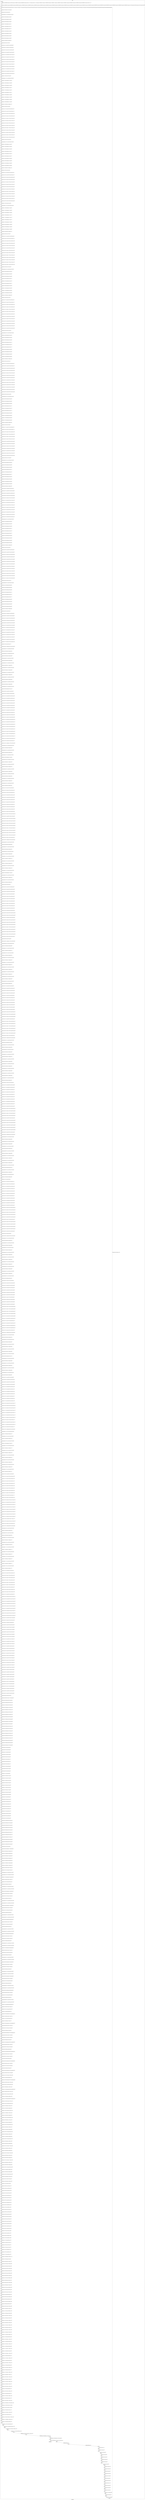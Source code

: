 digraph G {
label="Btor2XCFA";
subgraph cluster_0 {
label="main";
main_init[];
l1[];
l3[];
l4[];
l5[];
l6[];
l7[];
l8[];
l9[];
l10[];
l11[];
l12[];
l13[];
l14[];
l15[];
l16[];
l17[];
l18[];
l19[];
l20[];
l21[];
l22[];
l23[];
l24[];
l25[];
l26[];
l27[];
l28[];
l29[];
l30[];
l31[];
l32[];
l33[];
l34[];
l35[];
l36[];
l37[];
l38[];
l39[];
l40[];
l41[];
l42[];
l43[];
l44[];
l45[];
l46[];
l47[];
l48[];
l49[];
l50[];
l51[];
l52[];
l53[];
l54[];
l55[];
l56[];
l57[];
l58[];
l59[];
l60[];
l61[];
l62[];
l63[];
l64[];
l65[];
l66[];
l67[];
l68[];
l69[];
l70[];
l71[];
l72[];
l73[];
l74[];
l75[];
l76[];
l77[];
l78[];
l79[];
l80[];
l81[];
l82[];
l83[];
l84[];
l85[];
l86[];
l87[];
l88[];
l89[];
l90[];
l91[];
l92[];
l93[];
l94[];
l95[];
l96[];
l97[];
l98[];
l99[];
l100[];
l101[];
l102[];
l103[];
l104[];
l105[];
l106[];
l107[];
l108[];
l109[];
l110[];
l111[];
l112[];
l113[];
l114[];
l115[];
l116[];
l117[];
l118[];
l119[];
l120[];
l121[];
l122[];
l123[];
l124[];
l125[];
l126[];
l127[];
l128[];
l129[];
l130[];
l131[];
l132[];
l133[];
l134[];
l135[];
l136[];
l137[];
l138[];
l139[];
l140[];
l141[];
l142[];
l143[];
l144[];
l145[];
l146[];
l147[];
l148[];
l149[];
l150[];
l151[];
l152[];
l153[];
l154[];
l155[];
l156[];
l157[];
l158[];
l159[];
l160[];
l161[];
l162[];
l163[];
l164[];
l165[];
l166[];
l167[];
l168[];
l169[];
l170[];
l171[];
l172[];
l173[];
l174[];
l175[];
l176[];
l177[];
l178[];
l179[];
l180[];
l181[];
l182[];
l183[];
l184[];
l185[];
l186[];
l187[];
l188[];
l189[];
l190[];
l191[];
l192[];
l193[];
l194[];
l195[];
l196[];
l197[];
l198[];
l199[];
l200[];
l201[];
l202[];
l203[];
l204[];
l205[];
l206[];
l207[];
l208[];
l209[];
l210[];
l211[];
l212[];
l213[];
l214[];
l215[];
l216[];
l217[];
l218[];
l219[];
l220[];
l221[];
l222[];
l223[];
l224[];
l225[];
l226[];
l227[];
l228[];
l229[];
l230[];
l231[];
l232[];
l233[];
l234[];
l235[];
l236[];
l237[];
l238[];
l239[];
l240[];
l241[];
l242[];
l243[];
l244[];
l245[];
l246[];
l247[];
l248[];
l249[];
l250[];
l251[];
l252[];
l253[];
l254[];
l255[];
l256[];
l257[];
l258[];
l259[];
l260[];
l261[];
l262[];
l263[];
l264[];
l265[];
l266[];
l267[];
l268[];
l269[];
l270[];
l271[];
l272[];
l273[];
l274[];
l275[];
l276[];
l277[];
l278[];
l279[];
l280[];
l281[];
l282[];
l283[];
l284[];
l285[];
l286[];
l287[];
l288[];
l289[];
l290[];
l291[];
l292[];
l293[];
l294[];
l295[];
l296[];
l297[];
l298[];
l299[];
l300[];
l301[];
l302[];
l303[];
l304[];
l305[];
l306[];
l307[];
l308[];
l309[];
l310[];
l311[];
l312[];
l313[];
l314[];
l315[];
l316[];
l317[];
l318[];
l319[];
l320[];
l321[];
l322[];
l323[];
l324[];
l325[];
l326[];
l327[];
l328[];
l329[];
l330[];
l331[];
l332[];
l333[];
l334[];
l335[];
l336[];
l337[];
l338[];
l339[];
l340[];
l341[];
l342[];
l343[];
l344[];
l345[];
l346[];
l347[];
l348[];
l349[];
l350[];
l351[];
l352[];
l353[];
l354[];
l355[];
l356[];
l357[];
l358[];
l359[];
l360[];
l361[];
l362[];
l363[];
l364[];
l365[];
l366[];
l367[];
l368[];
l369[];
l370[];
l371[];
l372[];
l373[];
l374[];
l375[];
l376[];
l377[];
l378[];
l379[];
l380[];
l381[];
l382[];
l383[];
l384[];
l385[];
l386[];
l387[];
l388[];
l389[];
l390[];
l391[];
l392[];
l393[];
l394[];
l395[];
l396[];
l397[];
l398[];
l399[];
l400[];
l401[];
l402[];
l403[];
l404[];
l405[];
l406[];
l407[];
l408[];
l409[];
l410[];
l411[];
l412[];
l413[];
l414[];
l415[];
l416[];
l417[];
l418[];
l419[];
l420[];
l421[];
l422[];
l423[];
l424[];
l425[];
l426[];
l427[];
l428[];
l429[];
l430[];
l431[];
l432[];
l433[];
l434[];
l435[];
l436[];
l437[];
l438[];
l439[];
l440[];
l441[];
l442[];
l443[];
l444[];
l445[];
l446[];
l447[];
l448[];
l449[];
l450[];
l451[];
l452[];
l453[];
l454[];
l455[];
l456[];
l457[];
l458[];
l459[];
l460[];
l461[];
l462[];
l463[];
l464[];
l465[];
l466[];
l467[];
l468[];
l469[];
l470[];
l471[];
l472[];
l473[];
l474[];
l475[];
l476[];
l477[];
l478[];
l479[];
l480[];
l481[];
l482[];
l483[];
l484[];
l485[];
l486[];
l487[];
l488[];
l489[];
l490[];
l491[];
l492[];
l493[];
l494[];
l495[];
l496[];
l497[];
l498[];
l499[];
l500[];
l501[];
l502[];
l503[];
l504[];
l505[];
l506[];
l507[];
l508[];
l509[];
l510[];
l511[];
l512[];
l513[];
l514[];
l515[];
l516[];
l517[];
l518[];
l519[];
l520[];
l521[];
l522[];
l523[];
l524[];
l525[];
l526[];
l527[];
l528[];
l529[];
l530[];
l531[];
l532[];
l533[];
l534[];
l535[];
l536[];
l537[];
l538[];
l539[];
l540[];
l541[];
l542[];
l543[];
l544[];
l545[];
l546[];
l547[];
l548[];
l549[];
l550[];
l551[];
l552[];
l553[];
l554[];
l555[];
l556[];
l557[];
l558[];
l559[];
l560[];
l561[];
l562[];
l563[];
l564[];
l565[];
l566[];
l567[];
l568[];
l569[];
l570[];
l571[];
l572[];
l573[];
l574[];
l575[];
l576[];
l577[];
l578[];
l579[];
l580[];
l581[];
l582[];
l583[];
l584[];
l585[];
l586[];
l587[];
l588[];
l589[];
l590[];
l591[];
l592[];
l593[];
l594[];
l595[];
l596[];
l597[];
l598[];
l599[];
l600[];
l601[];
l602[];
l603[];
l604[];
l605[];
l606[];
l607[];
l608[];
l609[];
l610[];
l611[];
l612[];
l613[];
l614[];
l615[];
l616[];
l617[];
l618[];
l619[];
l620[];
l621[];
l622[];
l623[];
l624[];
l625[];
l626[];
l627[];
l628[];
l629[];
l630[];
l631[];
l632[];
l633[];
l634[];
l635[];
l636[];
l637[];
l638[];
l639[];
l640[];
l641[];
l642[];
l643[];
l644[];
l645[];
l646[];
l647[];
l648[];
l649[];
l650[];
l651[];
l652[];
l653[];
l654[];
l655[];
l656[];
l657[];
l658[];
l659[];
l660[];
l661[];
l662[];
l663[];
l664[];
l665[];
l666[];
l667[];
l668[];
l669[];
l670[];
l671[];
l672[];
l673[];
l674[];
l675[];
l676[];
l677[];
l678[];
l679[];
l680[];
l681[];
l682[];
l683[];
l684[];
l685[];
l686[];
l687[];
l688[];
l689[];
l690[];
l691[];
l692[];
l693[];
l694[];
l695[];
l696[];
l697[];
l698[];
l699[];
l700[];
l701[];
l702[];
l703[];
l704[];
l705[];
l706[];
l707[];
l708[];
l709[];
l710[];
l711[];
l712[];
l713[];
l714[];
l715[];
l716[];
l717[];
l718[];
l719[];
l720[];
l721[];
l722[];
l723[];
l724[];
l725[];
l726[];
l727[];
l728[];
l729[];
l730[];
l731[];
l732[];
l733[];
l734[];
l735[];
l736[];
l737[];
l738[];
l739[];
l740[];
l741[];
l742[];
l743[];
l744[];
l745[];
l746[];
l747[];
l748[];
l749[];
l750[];
l751[];
l752[];
l753[];
l754[];
l755[];
l756[];
l757[];
l758[];
l759[];
l760[];
l761[];
l762[];
l763[];
l764[];
l765[];
l766[];
l767[];
l768[];
l769[];
l770[];
l771[];
l772[];
l773[];
l774[];
l775[];
l776[];
l777[];
l778[];
l779[];
l780[];
l781[];
l782[];
l783[];
l784[];
l785[];
l786[];
l787[];
l788[];
l789[];
l790[];
l791[];
l792[];
l793[];
l794[];
l795[];
l796[];
l797[];
l798[];
l799[];
l800[];
l801[];
l802[];
l803[];
l804[];
l805[];
l806[];
l807[];
l808[];
l809[];
l810[];
l811[];
l812[];
l813[];
l814[];
l815[];
l816[];
l817[];
l818[];
l819[];
l820[];
l821[];
l822[];
l823[];
l824[];
l825[];
l826[];
l827[];
l828[];
l829[];
l830[];
l831[];
l832[];
l833[];
l834[];
l835[];
l836[];
l837[];
l838[];
l839[];
l840[];
l841[];
l842[];
l843[];
l844[];
l845[];
l846[];
l847[];
l848[];
l849[];
l850[];
l851[];
l852[];
l853[];
l854[];
l855[];
l856[];
l857[];
l858[];
l859[];
l860[];
l861[];
l862[];
l863[];
l864[];
l865[];
l866[];
l867[];
l868[];
l869[];
l870[];
l871[];
l872[];
l873[];
l874[];
l875[];
l876[];
l877[];
l878[];
l879[];
l880[];
l881[];
l882[];
l883[];
l884[];
l885[];
l886[];
l887[];
l888[];
l889[];
l890[];
l891[];
l892[];
l893[];
l894[];
l895[];
l896[];
l897[];
l898[];
l899[];
l900[];
l901[];
l902[];
l903[];
l904[];
l905[];
l906[];
l907[];
l908[];
l909[];
l910[];
l911[];
l912[];
l913[];
l914[];
l915[];
l916[];
l917[];
l918[];
l919[];
l920[];
l921[];
l922[];
l923[];
l924[];
l925[];
l926[];
l927[];
l928[];
l929[];
l930[];
l931[];
l932[];
l933[];
l934[];
l935[];
l936[];
l937[];
l938[];
l939[];
l940[];
l941[];
l942[];
l943[];
l944[];
l945[];
l946[];
l947[];
l948[];
l949[];
l950[];
l951[];
l952[];
l953[];
l954[];
l955[];
l956[];
l957[];
l958[];
l959[];
l960[];
l961[];
l962[];
l963[];
l964[];
l965[];
l966[];
l967[];
l968[];
l969[];
l970[];
l971[];
l972[];
l973[];
l974[];
l975[];
l976[];
l977[];
l978[];
l979[];
l980[];
l981[];
l982[];
l983[];
l984[];
l985[];
l986[];
l987[];
l988[];
l989[];
l990[];
l991[];
l992[];
l993[];
l994[];
l995[];
l996[];
l997[];
l998[];
l999[];
l1000[];
l1001[];
l1002[];
l1003[];
l1004[];
l1005[];
l1006[];
l1007[];
l1008[];
l1009[];
l1010[];
l1011[];
l1012[];
l1013[];
l1014[];
l1015[];
l1016[];
l1017[];
l1018[];
l1019[];
l1020[];
l1021[];
l1022[];
l1023[];
l1024[];
l1025[];
l1026[];
l1027[];
l1028[];
l1029[];
l1030[];
l1031[];
l1032[];
l1033[];
l1034[];
l1035[];
main_error[];
l1036[];
l1037[];
l1038[];
l1039[];
l1040[];
l1041[];
l1042[];
l1043[];
l1044[];
l1045[];
l1046[];
l1047[];
l1048[];
l1049[];
l1050[];
l1051[];
l1052[];
l1053[];
l1054[];
l1055[];
l1056[];
l1057[];
l1058[];
l1059[];
l1060[];
main_init -> l1 [label="[(assign const_3 #b00000000),(assign const_46 #b0),(assign const_57 #b00000011),(assign const_58 #b00000000),(assign const_59 #b11111101),(assign const_64 #b11111110),(assign const_67 #b00001001),(assign const_70 #b00001000),(assign const_73 #b00000111),(assign const_76 #b00000110),(assign const_79 #b00000101),(assign const_82 #b00000100),(assign const_87 #b00000010),(assign const_90 #b00000001),(assign const_94 #b11111111)] "];
l3 -> l4 [label="[(havoc input_62),(havoc input_65),(havoc input_68),(havoc input_71),(havoc input_74),(havoc input_77),(havoc input_80),(havoc input_83),(havoc input_85),(havoc input_88),(havoc input_91),(havoc input_93),(havoc input_95),(havoc input_124),(havoc input_125),(havoc input_154),(havoc input_155),(havoc input_184),(havoc input_185),(havoc input_214),(havoc input_215),(havoc input_244),(havoc input_245),(havoc input_274),(havoc input_275),(havoc input_304),(havoc input_305),(havoc input_332),(havoc input_333),(havoc input_362),(havoc input_363),(havoc input_837)] "];
l4 -> l5 [label="[(assign binary_55 (bvand state_51 (bvnot state_53)))] "];
l5 -> l6 [label="[(assign binary_60 (bvxor const_59 state_44))] "];
l6 -> l7 [label="[(assign comparison_61 (ite (= const_58 binary_60) #b1 #b0))] "];
l7 -> l8 [label="[(assign binary_63 (bvand comparison_61 input_62))] "];
l8 -> l9 [label="[(assign binary_66 (bvand comparison_61 input_65))] "];
l9 -> l10 [label="[(assign binary_69 (bvand comparison_61 input_68))] "];
l10 -> l11 [label="[(assign binary_72 (bvand comparison_61 input_71))] "];
l11 -> l12 [label="[(assign binary_75 (bvand comparison_61 input_74))] "];
l12 -> l13 [label="[(assign binary_78 (bvand comparison_61 input_77))] "];
l13 -> l14 [label="[(assign binary_81 (bvand comparison_61 input_80))] "];
l14 -> l15 [label="[(assign binary_84 (bvand comparison_61 input_83))] "];
l15 -> l16 [label="[(assign binary_86 (bvand comparison_61 input_85))] "];
l16 -> l17 [label="[(assign binary_89 (bvand comparison_61 input_88))] "];
l17 -> l18 [label="[(assign binary_92 (bvand input_91 comparison_61))] "];
l18 -> l19 [label="[(assign binary_96 (bvxor const_57 state_4))] "];
l19 -> l20 [label="[(assign ternary_97 (ite (= input_95 #b1) const_94 binary_96))] "];
l20 -> l21 [label="[(assign ternary_98 (ite (= input_93 #b1) const_94 ternary_97))] "];
l21 -> l22 [label="[(assign ternary_99 (ite (= binary_92 #b1) const_58 ternary_98))] "];
l22 -> l23 [label="[(assign ternary_100 (ite (= binary_89 #b1) const_90 ternary_99))] "];
l23 -> l24 [label="[(assign ternary_101 (ite (= binary_86 #b1) const_87 ternary_100))] "];
l24 -> l25 [label="[(assign ternary_102 (ite (= binary_84 #b1) const_57 ternary_101))] "];
l25 -> l26 [label="[(assign ternary_103 (ite (= binary_81 #b1) const_82 ternary_102))] "];
l26 -> l27 [label="[(assign ternary_104 (ite (= binary_78 #b1) const_79 ternary_103))] "];
l27 -> l28 [label="[(assign ternary_105 (ite (= binary_75 #b1) const_76 ternary_104))] "];
l28 -> l29 [label="[(assign ternary_106 (ite (= binary_72 #b1) const_73 ternary_105))] "];
l29 -> l30 [label="[(assign ternary_107 (ite (= binary_69 #b1) const_70 ternary_106))] "];
l30 -> l31 [label="[(assign ternary_108 (ite (= binary_66 #b1) const_67 ternary_107))] "];
l31 -> l32 [label="[(assign ternary_109 (ite (= binary_63 #b1) const_64 ternary_108))] "];
l32 -> l33 [label="[(assign binary_110 (bvxor const_57 ternary_109))] "];
l33 -> l34 [label="[(assign comparison_112 (ite (= const_90 binary_60) #b1 #b0))] "];
l34 -> l35 [label="[(assign binary_113 (bvand comparison_112 input_62))] "];
l35 -> l36 [label="[(assign binary_114 (bvand comparison_112 input_65))] "];
l36 -> l37 [label="[(assign binary_115 (bvand comparison_112 input_68))] "];
l37 -> l38 [label="[(assign binary_116 (bvand comparison_112 input_71))] "];
l38 -> l39 [label="[(assign binary_117 (bvand comparison_112 input_74))] "];
l39 -> l40 [label="[(assign binary_118 (bvand comparison_112 input_77))] "];
l40 -> l41 [label="[(assign binary_119 (bvand comparison_112 input_80))] "];
l41 -> l42 [label="[(assign binary_120 (bvand comparison_112 input_83))] "];
l42 -> l43 [label="[(assign binary_121 (bvand comparison_112 input_85))] "];
l43 -> l44 [label="[(assign binary_122 (bvand comparison_112 input_88))] "];
l44 -> l45 [label="[(assign binary_123 (bvand input_91 comparison_112))] "];
l45 -> l46 [label="[(assign binary_126 (bvxor const_76 state_6))] "];
l46 -> l47 [label="[(assign ternary_127 (ite (= input_125 #b1) const_94 binary_126))] "];
l47 -> l48 [label="[(assign ternary_128 (ite (= input_124 #b1) const_94 ternary_127))] "];
l48 -> l49 [label="[(assign ternary_129 (ite (= binary_123 #b1) const_58 ternary_128))] "];
l49 -> l50 [label="[(assign ternary_130 (ite (= binary_122 #b1) const_90 ternary_129))] "];
l50 -> l51 [label="[(assign ternary_131 (ite (= binary_121 #b1) const_87 ternary_130))] "];
l51 -> l52 [label="[(assign ternary_132 (ite (= binary_120 #b1) const_57 ternary_131))] "];
l52 -> l53 [label="[(assign ternary_133 (ite (= binary_119 #b1) const_82 ternary_132))] "];
l53 -> l54 [label="[(assign ternary_134 (ite (= binary_118 #b1) const_79 ternary_133))] "];
l54 -> l55 [label="[(assign ternary_135 (ite (= binary_117 #b1) const_76 ternary_134))] "];
l55 -> l56 [label="[(assign ternary_136 (ite (= binary_116 #b1) const_73 ternary_135))] "];
l56 -> l57 [label="[(assign ternary_137 (ite (= binary_115 #b1) const_70 ternary_136))] "];
l57 -> l58 [label="[(assign ternary_138 (ite (= binary_114 #b1) const_67 ternary_137))] "];
l58 -> l59 [label="[(assign ternary_139 (ite (= binary_113 #b1) const_64 ternary_138))] "];
l59 -> l60 [label="[(assign binary_140 (bvxor const_76 ternary_139))] "];
l60 -> l61 [label="[(assign comparison_142 (ite (= const_87 binary_60) #b1 #b0))] "];
l61 -> l62 [label="[(assign binary_143 (bvand comparison_142 input_62))] "];
l62 -> l63 [label="[(assign binary_144 (bvand comparison_142 input_65))] "];
l63 -> l64 [label="[(assign binary_145 (bvand comparison_142 input_68))] "];
l64 -> l65 [label="[(assign binary_146 (bvand comparison_142 input_71))] "];
l65 -> l66 [label="[(assign binary_147 (bvand comparison_142 input_74))] "];
l66 -> l67 [label="[(assign binary_148 (bvand comparison_142 input_77))] "];
l67 -> l68 [label="[(assign binary_149 (bvand comparison_142 input_80))] "];
l68 -> l69 [label="[(assign binary_150 (bvand comparison_142 input_83))] "];
l69 -> l70 [label="[(assign binary_151 (bvand comparison_142 input_85))] "];
l70 -> l71 [label="[(assign binary_152 (bvand comparison_142 input_88))] "];
l71 -> l72 [label="[(assign binary_153 (bvand input_91 comparison_142))] "];
l72 -> l73 [label="[(assign binary_156 (bvxor const_82 state_8))] "];
l73 -> l74 [label="[(assign ternary_157 (ite (= input_155 #b1) const_94 binary_156))] "];
l74 -> l75 [label="[(assign ternary_158 (ite (= input_154 #b1) const_94 ternary_157))] "];
l75 -> l76 [label="[(assign ternary_159 (ite (= binary_153 #b1) const_58 ternary_158))] "];
l76 -> l77 [label="[(assign ternary_160 (ite (= binary_152 #b1) const_90 ternary_159))] "];
l77 -> l78 [label="[(assign ternary_161 (ite (= binary_151 #b1) const_87 ternary_160))] "];
l78 -> l79 [label="[(assign ternary_162 (ite (= binary_150 #b1) const_57 ternary_161))] "];
l79 -> l80 [label="[(assign ternary_163 (ite (= binary_149 #b1) const_82 ternary_162))] "];
l80 -> l81 [label="[(assign ternary_164 (ite (= binary_148 #b1) const_79 ternary_163))] "];
l81 -> l82 [label="[(assign ternary_165 (ite (= binary_147 #b1) const_76 ternary_164))] "];
l82 -> l83 [label="[(assign ternary_166 (ite (= binary_146 #b1) const_73 ternary_165))] "];
l83 -> l84 [label="[(assign ternary_167 (ite (= binary_145 #b1) const_70 ternary_166))] "];
l84 -> l85 [label="[(assign ternary_168 (ite (= binary_144 #b1) const_67 ternary_167))] "];
l85 -> l86 [label="[(assign ternary_169 (ite (= binary_143 #b1) const_64 ternary_168))] "];
l86 -> l87 [label="[(assign binary_170 (bvxor const_82 ternary_169))] "];
l87 -> l88 [label="[(assign comparison_172 (ite (= const_57 binary_60) #b1 #b0))] "];
l88 -> l89 [label="[(assign binary_173 (bvand comparison_172 input_62))] "];
l89 -> l90 [label="[(assign binary_174 (bvand comparison_172 input_65))] "];
l90 -> l91 [label="[(assign binary_175 (bvand comparison_172 input_68))] "];
l91 -> l92 [label="[(assign binary_176 (bvand comparison_172 input_71))] "];
l92 -> l93 [label="[(assign binary_177 (bvand comparison_172 input_74))] "];
l93 -> l94 [label="[(assign binary_178 (bvand comparison_172 input_77))] "];
l94 -> l95 [label="[(assign binary_179 (bvand comparison_172 input_80))] "];
l95 -> l96 [label="[(assign binary_180 (bvand comparison_172 input_83))] "];
l96 -> l97 [label="[(assign binary_181 (bvand comparison_172 input_85))] "];
l97 -> l98 [label="[(assign binary_182 (bvand comparison_172 input_88))] "];
l98 -> l99 [label="[(assign binary_183 (bvand input_91 comparison_172))] "];
l99 -> l100 [label="[(assign binary_186 (bvxor const_70 state_10))] "];
l100 -> l101 [label="[(assign ternary_187 (ite (= input_185 #b1) const_94 binary_186))] "];
l101 -> l102 [label="[(assign ternary_188 (ite (= input_184 #b1) const_94 ternary_187))] "];
l102 -> l103 [label="[(assign ternary_189 (ite (= binary_183 #b1) const_58 ternary_188))] "];
l103 -> l104 [label="[(assign ternary_190 (ite (= binary_182 #b1) const_90 ternary_189))] "];
l104 -> l105 [label="[(assign ternary_191 (ite (= binary_181 #b1) const_87 ternary_190))] "];
l105 -> l106 [label="[(assign ternary_192 (ite (= binary_180 #b1) const_57 ternary_191))] "];
l106 -> l107 [label="[(assign ternary_193 (ite (= binary_179 #b1) const_82 ternary_192))] "];
l107 -> l108 [label="[(assign ternary_194 (ite (= binary_178 #b1) const_79 ternary_193))] "];
l108 -> l109 [label="[(assign ternary_195 (ite (= binary_177 #b1) const_76 ternary_194))] "];
l109 -> l110 [label="[(assign ternary_196 (ite (= binary_176 #b1) const_73 ternary_195))] "];
l110 -> l111 [label="[(assign ternary_197 (ite (= binary_175 #b1) const_70 ternary_196))] "];
l111 -> l112 [label="[(assign ternary_198 (ite (= binary_174 #b1) const_67 ternary_197))] "];
l112 -> l113 [label="[(assign ternary_199 (ite (= binary_173 #b1) const_64 ternary_198))] "];
l113 -> l114 [label="[(assign binary_200 (bvxor const_70 ternary_199))] "];
l114 -> l115 [label="[(assign comparison_202 (ite (= const_82 binary_60) #b1 #b0))] "];
l115 -> l116 [label="[(assign binary_203 (bvand comparison_202 input_62))] "];
l116 -> l117 [label="[(assign binary_204 (bvand comparison_202 input_65))] "];
l117 -> l118 [label="[(assign binary_205 (bvand comparison_202 input_68))] "];
l118 -> l119 [label="[(assign binary_206 (bvand comparison_202 input_71))] "];
l119 -> l120 [label="[(assign binary_207 (bvand comparison_202 input_74))] "];
l120 -> l121 [label="[(assign binary_208 (bvand comparison_202 input_77))] "];
l121 -> l122 [label="[(assign binary_209 (bvand comparison_202 input_80))] "];
l122 -> l123 [label="[(assign binary_210 (bvand comparison_202 input_83))] "];
l123 -> l124 [label="[(assign binary_211 (bvand comparison_202 input_85))] "];
l124 -> l125 [label="[(assign binary_212 (bvand comparison_202 input_88))] "];
l125 -> l126 [label="[(assign binary_213 (bvand input_91 comparison_202))] "];
l126 -> l127 [label="[(assign binary_216 (bvxor const_67 state_12))] "];
l127 -> l128 [label="[(assign ternary_217 (ite (= input_215 #b1) const_94 binary_216))] "];
l128 -> l129 [label="[(assign ternary_218 (ite (= input_214 #b1) const_94 ternary_217))] "];
l129 -> l130 [label="[(assign ternary_219 (ite (= binary_213 #b1) const_58 ternary_218))] "];
l130 -> l131 [label="[(assign ternary_220 (ite (= binary_212 #b1) const_90 ternary_219))] "];
l131 -> l132 [label="[(assign ternary_221 (ite (= binary_211 #b1) const_87 ternary_220))] "];
l132 -> l133 [label="[(assign ternary_222 (ite (= binary_210 #b1) const_57 ternary_221))] "];
l133 -> l134 [label="[(assign ternary_223 (ite (= binary_209 #b1) const_82 ternary_222))] "];
l134 -> l135 [label="[(assign ternary_224 (ite (= binary_208 #b1) const_79 ternary_223))] "];
l135 -> l136 [label="[(assign ternary_225 (ite (= binary_207 #b1) const_76 ternary_224))] "];
l136 -> l137 [label="[(assign ternary_226 (ite (= binary_206 #b1) const_73 ternary_225))] "];
l137 -> l138 [label="[(assign ternary_227 (ite (= binary_205 #b1) const_70 ternary_226))] "];
l138 -> l139 [label="[(assign ternary_228 (ite (= binary_204 #b1) const_67 ternary_227))] "];
l139 -> l140 [label="[(assign ternary_229 (ite (= binary_203 #b1) const_64 ternary_228))] "];
l140 -> l141 [label="[(assign binary_230 (bvxor const_67 ternary_229))] "];
l141 -> l142 [label="[(assign comparison_232 (ite (= const_79 binary_60) #b1 #b0))] "];
l142 -> l143 [label="[(assign binary_233 (bvand comparison_232 input_62))] "];
l143 -> l144 [label="[(assign binary_234 (bvand comparison_232 input_65))] "];
l144 -> l145 [label="[(assign binary_235 (bvand comparison_232 input_68))] "];
l145 -> l146 [label="[(assign binary_236 (bvand comparison_232 input_71))] "];
l146 -> l147 [label="[(assign binary_237 (bvand comparison_232 input_74))] "];
l147 -> l148 [label="[(assign binary_238 (bvand comparison_232 input_77))] "];
l148 -> l149 [label="[(assign binary_239 (bvand comparison_232 input_80))] "];
l149 -> l150 [label="[(assign binary_240 (bvand comparison_232 input_83))] "];
l150 -> l151 [label="[(assign binary_241 (bvand comparison_232 input_85))] "];
l151 -> l152 [label="[(assign binary_242 (bvand comparison_232 input_88))] "];
l152 -> l153 [label="[(assign binary_243 (bvand input_91 comparison_232))] "];
l153 -> l154 [label="[(assign binary_246 (bvxor const_64 state_14))] "];
l154 -> l155 [label="[(assign ternary_247 (ite (= input_245 #b1) const_94 binary_246))] "];
l155 -> l156 [label="[(assign ternary_248 (ite (= input_244 #b1) const_94 ternary_247))] "];
l156 -> l157 [label="[(assign ternary_249 (ite (= binary_243 #b1) const_58 ternary_248))] "];
l157 -> l158 [label="[(assign ternary_250 (ite (= binary_242 #b1) const_90 ternary_249))] "];
l158 -> l159 [label="[(assign ternary_251 (ite (= binary_241 #b1) const_87 ternary_250))] "];
l159 -> l160 [label="[(assign ternary_252 (ite (= binary_240 #b1) const_57 ternary_251))] "];
l160 -> l161 [label="[(assign ternary_253 (ite (= binary_239 #b1) const_82 ternary_252))] "];
l161 -> l162 [label="[(assign ternary_254 (ite (= binary_238 #b1) const_79 ternary_253))] "];
l162 -> l163 [label="[(assign ternary_255 (ite (= binary_237 #b1) const_76 ternary_254))] "];
l163 -> l164 [label="[(assign ternary_256 (ite (= binary_236 #b1) const_73 ternary_255))] "];
l164 -> l165 [label="[(assign ternary_257 (ite (= binary_235 #b1) const_70 ternary_256))] "];
l165 -> l166 [label="[(assign ternary_258 (ite (= binary_234 #b1) const_67 ternary_257))] "];
l166 -> l167 [label="[(assign ternary_259 (ite (= binary_233 #b1) const_64 ternary_258))] "];
l167 -> l168 [label="[(assign binary_260 (bvxor const_64 ternary_259))] "];
l168 -> l169 [label="[(assign comparison_262 (ite (= const_76 binary_60) #b1 #b0))] "];
l169 -> l170 [label="[(assign binary_263 (bvand comparison_262 input_62))] "];
l170 -> l171 [label="[(assign binary_264 (bvand comparison_262 input_65))] "];
l171 -> l172 [label="[(assign binary_265 (bvand comparison_262 input_68))] "];
l172 -> l173 [label="[(assign binary_266 (bvand comparison_262 input_71))] "];
l173 -> l174 [label="[(assign binary_267 (bvand comparison_262 input_74))] "];
l174 -> l175 [label="[(assign binary_268 (bvand comparison_262 input_77))] "];
l175 -> l176 [label="[(assign binary_269 (bvand comparison_262 input_80))] "];
l176 -> l177 [label="[(assign binary_270 (bvand comparison_262 input_83))] "];
l177 -> l178 [label="[(assign binary_271 (bvand comparison_262 input_85))] "];
l178 -> l179 [label="[(assign binary_272 (bvand comparison_262 input_88))] "];
l179 -> l180 [label="[(assign binary_273 (bvand input_91 comparison_262))] "];
l180 -> l181 [label="[(assign binary_276 (bvxor const_73 state_16))] "];
l181 -> l182 [label="[(assign ternary_277 (ite (= input_275 #b1) const_94 binary_276))] "];
l182 -> l183 [label="[(assign ternary_278 (ite (= input_274 #b1) const_94 ternary_277))] "];
l183 -> l184 [label="[(assign ternary_279 (ite (= binary_273 #b1) const_58 ternary_278))] "];
l184 -> l185 [label="[(assign ternary_280 (ite (= binary_272 #b1) const_90 ternary_279))] "];
l185 -> l186 [label="[(assign ternary_281 (ite (= binary_271 #b1) const_87 ternary_280))] "];
l186 -> l187 [label="[(assign ternary_282 (ite (= binary_270 #b1) const_57 ternary_281))] "];
l187 -> l188 [label="[(assign ternary_283 (ite (= binary_269 #b1) const_82 ternary_282))] "];
l188 -> l189 [label="[(assign ternary_284 (ite (= binary_268 #b1) const_79 ternary_283))] "];
l189 -> l190 [label="[(assign ternary_285 (ite (= binary_267 #b1) const_76 ternary_284))] "];
l190 -> l191 [label="[(assign ternary_286 (ite (= binary_266 #b1) const_73 ternary_285))] "];
l191 -> l192 [label="[(assign ternary_287 (ite (= binary_265 #b1) const_70 ternary_286))] "];
l192 -> l193 [label="[(assign ternary_288 (ite (= binary_264 #b1) const_67 ternary_287))] "];
l193 -> l194 [label="[(assign ternary_289 (ite (= binary_263 #b1) const_64 ternary_288))] "];
l194 -> l195 [label="[(assign binary_290 (bvxor const_73 ternary_289))] "];
l195 -> l196 [label="[(assign comparison_292 (ite (= const_73 binary_60) #b1 #b0))] "];
l196 -> l197 [label="[(assign binary_293 (bvand comparison_292 input_62))] "];
l197 -> l198 [label="[(assign binary_294 (bvand comparison_292 input_65))] "];
l198 -> l199 [label="[(assign binary_295 (bvand comparison_292 input_68))] "];
l199 -> l200 [label="[(assign binary_296 (bvand comparison_292 input_71))] "];
l200 -> l201 [label="[(assign binary_297 (bvand comparison_292 input_74))] "];
l201 -> l202 [label="[(assign binary_298 (bvand comparison_292 input_77))] "];
l202 -> l203 [label="[(assign binary_299 (bvand comparison_292 input_80))] "];
l203 -> l204 [label="[(assign binary_300 (bvand comparison_292 input_83))] "];
l204 -> l205 [label="[(assign binary_301 (bvand comparison_292 input_85))] "];
l205 -> l206 [label="[(assign binary_302 (bvand comparison_292 input_88))] "];
l206 -> l207 [label="[(assign binary_303 (bvand input_91 comparison_292))] "];
l207 -> l208 [label="[(assign ternary_306 (ite (= input_305 #b1) const_94 state_18))] "];
l208 -> l209 [label="[(assign ternary_307 (ite (= input_304 #b1) const_94 ternary_306))] "];
l209 -> l210 [label="[(assign ternary_308 (ite (= binary_303 #b1) const_58 ternary_307))] "];
l210 -> l211 [label="[(assign ternary_309 (ite (= binary_302 #b1) const_90 ternary_308))] "];
l211 -> l212 [label="[(assign ternary_310 (ite (= binary_301 #b1) const_87 ternary_309))] "];
l212 -> l213 [label="[(assign ternary_311 (ite (= binary_300 #b1) const_57 ternary_310))] "];
l213 -> l214 [label="[(assign ternary_312 (ite (= binary_299 #b1) const_82 ternary_311))] "];
l214 -> l215 [label="[(assign ternary_313 (ite (= binary_298 #b1) const_79 ternary_312))] "];
l215 -> l216 [label="[(assign ternary_314 (ite (= binary_297 #b1) const_76 ternary_313))] "];
l216 -> l217 [label="[(assign ternary_315 (ite (= binary_296 #b1) const_73 ternary_314))] "];
l217 -> l218 [label="[(assign ternary_316 (ite (= binary_295 #b1) const_70 ternary_315))] "];
l218 -> l219 [label="[(assign ternary_317 (ite (= binary_294 #b1) const_67 ternary_316))] "];
l219 -> l220 [label="[(assign ternary_318 (ite (= binary_293 #b1) const_64 ternary_317))] "];
l220 -> l221 [label="[(assign comparison_320 (ite (= const_70 binary_60) #b1 #b0))] "];
l221 -> l222 [label="[(assign binary_321 (bvand comparison_320 input_62))] "];
l222 -> l223 [label="[(assign binary_322 (bvand comparison_320 input_65))] "];
l223 -> l224 [label="[(assign binary_323 (bvand comparison_320 input_68))] "];
l224 -> l225 [label="[(assign binary_324 (bvand comparison_320 input_71))] "];
l225 -> l226 [label="[(assign binary_325 (bvand comparison_320 input_74))] "];
l226 -> l227 [label="[(assign binary_326 (bvand comparison_320 input_77))] "];
l227 -> l228 [label="[(assign binary_327 (bvand comparison_320 input_80))] "];
l228 -> l229 [label="[(assign binary_328 (bvand comparison_320 input_83))] "];
l229 -> l230 [label="[(assign binary_329 (bvand comparison_320 input_85))] "];
l230 -> l231 [label="[(assign binary_330 (bvand comparison_320 input_88))] "];
l231 -> l232 [label="[(assign binary_331 (bvand input_91 comparison_320))] "];
l232 -> l233 [label="[(assign binary_334 (bvxor const_64 state_20))] "];
l233 -> l234 [label="[(assign ternary_335 (ite (= input_333 #b1) const_94 binary_334))] "];
l234 -> l235 [label="[(assign ternary_336 (ite (= input_332 #b1) const_94 ternary_335))] "];
l235 -> l236 [label="[(assign ternary_337 (ite (= binary_331 #b1) const_58 ternary_336))] "];
l236 -> l237 [label="[(assign ternary_338 (ite (= binary_330 #b1) const_90 ternary_337))] "];
l237 -> l238 [label="[(assign ternary_339 (ite (= binary_329 #b1) const_87 ternary_338))] "];
l238 -> l239 [label="[(assign ternary_340 (ite (= binary_328 #b1) const_57 ternary_339))] "];
l239 -> l240 [label="[(assign ternary_341 (ite (= binary_327 #b1) const_82 ternary_340))] "];
l240 -> l241 [label="[(assign ternary_342 (ite (= binary_326 #b1) const_79 ternary_341))] "];
l241 -> l242 [label="[(assign ternary_343 (ite (= binary_325 #b1) const_76 ternary_342))] "];
l242 -> l243 [label="[(assign ternary_344 (ite (= binary_324 #b1) const_73 ternary_343))] "];
l243 -> l244 [label="[(assign ternary_345 (ite (= binary_323 #b1) const_70 ternary_344))] "];
l244 -> l245 [label="[(assign ternary_346 (ite (= binary_322 #b1) const_67 ternary_345))] "];
l245 -> l246 [label="[(assign ternary_347 (ite (= binary_321 #b1) const_64 ternary_346))] "];
l246 -> l247 [label="[(assign binary_348 (bvxor const_64 ternary_347))] "];
l247 -> l248 [label="[(assign comparison_350 (ite (= const_67 binary_60) #b1 #b0))] "];
l248 -> l249 [label="[(assign binary_351 (bvand comparison_350 input_62))] "];
l249 -> l250 [label="[(assign binary_352 (bvand comparison_350 input_65))] "];
l250 -> l251 [label="[(assign binary_353 (bvand comparison_350 input_68))] "];
l251 -> l252 [label="[(assign binary_354 (bvand comparison_350 input_71))] "];
l252 -> l253 [label="[(assign binary_355 (bvand comparison_350 input_74))] "];
l253 -> l254 [label="[(assign binary_356 (bvand comparison_350 input_77))] "];
l254 -> l255 [label="[(assign binary_357 (bvand comparison_350 input_80))] "];
l255 -> l256 [label="[(assign binary_358 (bvand comparison_350 input_83))] "];
l256 -> l257 [label="[(assign binary_359 (bvand comparison_350 input_85))] "];
l257 -> l258 [label="[(assign binary_360 (bvand comparison_350 input_88))] "];
l258 -> l259 [label="[(assign binary_361 (bvand input_91 comparison_350))] "];
l259 -> l260 [label="[(assign binary_364 (bvxor const_90 state_22))] "];
l260 -> l261 [label="[(assign ternary_365 (ite (= input_363 #b1) const_94 binary_364))] "];
l261 -> l262 [label="[(assign ternary_366 (ite (= input_362 #b1) const_94 ternary_365))] "];
l262 -> l263 [label="[(assign ternary_367 (ite (= binary_361 #b1) const_58 ternary_366))] "];
l263 -> l264 [label="[(assign ternary_368 (ite (= binary_360 #b1) const_90 ternary_367))] "];
l264 -> l265 [label="[(assign ternary_369 (ite (= binary_359 #b1) const_87 ternary_368))] "];
l265 -> l266 [label="[(assign ternary_370 (ite (= binary_358 #b1) const_57 ternary_369))] "];
l266 -> l267 [label="[(assign ternary_371 (ite (= binary_357 #b1) const_82 ternary_370))] "];
l267 -> l268 [label="[(assign ternary_372 (ite (= binary_356 #b1) const_79 ternary_371))] "];
l268 -> l269 [label="[(assign ternary_373 (ite (= binary_355 #b1) const_76 ternary_372))] "];
l269 -> l270 [label="[(assign ternary_374 (ite (= binary_354 #b1) const_73 ternary_373))] "];
l270 -> l271 [label="[(assign ternary_375 (ite (= binary_353 #b1) const_70 ternary_374))] "];
l271 -> l272 [label="[(assign ternary_376 (ite (= binary_352 #b1) const_67 ternary_375))] "];
l272 -> l273 [label="[(assign ternary_377 (ite (= binary_351 #b1) const_64 ternary_376))] "];
l273 -> l274 [label="[(assign binary_378 (bvxor const_90 ternary_377))] "];
l274 -> l275 [label="[(assign ternary_380 (ite (= comparison_61 #b1) const_90 const_58))] "];
l275 -> l276 [label="[(assign comparison_381 (ite (= const_58 binary_364) #b1 #b0))] "];
l276 -> l277 [label="[(assign binary_382 (bvand input_362 comparison_381))] "];
l277 -> l278 [label="[(assign comparison_383 (ite (= const_58 binary_334) #b1 #b0))] "];
l278 -> l279 [label="[(assign binary_384 (bvand input_332 comparison_383))] "];
l279 -> l280 [label="[(assign comparison_385 (ite (= const_58 state_18) #b1 #b0))] "];
l280 -> l281 [label="[(assign binary_386 (bvand input_304 comparison_385))] "];
l281 -> l282 [label="[(assign comparison_387 (ite (= const_58 binary_276) #b1 #b0))] "];
l282 -> l283 [label="[(assign binary_388 (bvand input_274 comparison_387))] "];
l283 -> l284 [label="[(assign comparison_389 (ite (= const_58 binary_246) #b1 #b0))] "];
l284 -> l285 [label="[(assign binary_390 (bvand input_244 comparison_389))] "];
l285 -> l286 [label="[(assign comparison_391 (ite (= const_58 binary_216) #b1 #b0))] "];
l286 -> l287 [label="[(assign binary_392 (bvand input_214 comparison_391))] "];
l287 -> l288 [label="[(assign comparison_393 (ite (= const_58 binary_186) #b1 #b0))] "];
l288 -> l289 [label="[(assign binary_394 (bvand input_184 comparison_393))] "];
l289 -> l290 [label="[(assign comparison_395 (ite (= const_58 binary_156) #b1 #b0))] "];
l290 -> l291 [label="[(assign binary_396 (bvand input_154 comparison_395))] "];
l291 -> l292 [label="[(assign comparison_397 (ite (= const_58 binary_126) #b1 #b0))] "];
l292 -> l293 [label="[(assign binary_398 (bvand comparison_397 input_124))] "];
l293 -> l294 [label="[(assign ternary_399 (ite (= input_95 #b1) const_58 state_24))] "];
l294 -> l295 [label="[(assign ternary_400 (ite (= input_93 #b1) const_58 ternary_399))] "];
l295 -> l296 [label="[(assign ternary_401 (ite (= binary_398 #b1) const_90 ternary_400))] "];
l296 -> l297 [label="[(assign ternary_402 (ite (= binary_396 #b1) const_90 ternary_401))] "];
l297 -> l298 [label="[(assign ternary_403 (ite (= binary_394 #b1) const_90 ternary_402))] "];
l298 -> l299 [label="[(assign ternary_404 (ite (= binary_392 #b1) const_90 ternary_403))] "];
l299 -> l300 [label="[(assign ternary_405 (ite (= binary_390 #b1) const_90 ternary_404))] "];
l300 -> l301 [label="[(assign ternary_406 (ite (= binary_388 #b1) const_90 ternary_405))] "];
l301 -> l302 [label="[(assign ternary_407 (ite (= binary_386 #b1) const_90 ternary_406))] "];
l302 -> l303 [label="[(assign ternary_408 (ite (= binary_384 #b1) const_90 ternary_407))] "];
l303 -> l304 [label="[(assign ternary_409 (ite (= binary_382 #b1) const_90 ternary_408))] "];
l304 -> l305 [label="[(assign ternary_410 (ite (= input_91 #b1) ternary_380 ternary_409))] "];
l305 -> l306 [label="[(assign ternary_411 (ite (= binary_89 #b1) ternary_380 ternary_410))] "];
l306 -> l307 [label="[(assign ternary_412 (ite (= binary_86 #b1) ternary_380 ternary_411))] "];
l307 -> l308 [label="[(assign ternary_413 (ite (= binary_84 #b1) ternary_380 ternary_412))] "];
l308 -> l309 [label="[(assign ternary_414 (ite (= binary_81 #b1) ternary_380 ternary_413))] "];
l309 -> l310 [label="[(assign ternary_415 (ite (= binary_78 #b1) ternary_380 ternary_414))] "];
l310 -> l311 [label="[(assign ternary_416 (ite (= binary_75 #b1) ternary_380 ternary_415))] "];
l311 -> l312 [label="[(assign ternary_417 (ite (= binary_72 #b1) ternary_380 ternary_416))] "];
l312 -> l313 [label="[(assign ternary_418 (ite (= binary_69 #b1) ternary_380 ternary_417))] "];
l313 -> l314 [label="[(assign ternary_419 (ite (= binary_66 #b1) ternary_380 ternary_418))] "];
l314 -> l315 [label="[(assign ternary_420 (ite (= binary_63 #b1) const_90 ternary_419))] "];
l315 -> l316 [label="[(assign ternary_422 (ite (= comparison_112 #b1) const_90 const_58))] "];
l316 -> l317 [label="[(assign comparison_423 (ite (= const_90 binary_364) #b1 #b0))] "];
l317 -> l318 [label="[(assign binary_424 (bvand input_362 comparison_423))] "];
l318 -> l319 [label="[(assign comparison_425 (ite (= const_90 binary_334) #b1 #b0))] "];
l319 -> l320 [label="[(assign binary_426 (bvand input_332 comparison_425))] "];
l320 -> l321 [label="[(assign comparison_427 (ite (= const_90 state_18) #b1 #b0))] "];
l321 -> l322 [label="[(assign binary_428 (bvand comparison_427 input_304))] "];
l322 -> l323 [label="[(assign comparison_429 (ite (= const_90 binary_276) #b1 #b0))] "];
l323 -> l324 [label="[(assign binary_430 (bvand input_274 comparison_429))] "];
l324 -> l325 [label="[(assign comparison_431 (ite (= const_90 binary_246) #b1 #b0))] "];
l325 -> l326 [label="[(assign binary_432 (bvand input_244 comparison_431))] "];
l326 -> l327 [label="[(assign comparison_433 (ite (= const_90 binary_216) #b1 #b0))] "];
l327 -> l328 [label="[(assign binary_434 (bvand input_214 comparison_433))] "];
l328 -> l329 [label="[(assign comparison_435 (ite (= const_90 binary_186) #b1 #b0))] "];
l329 -> l330 [label="[(assign binary_436 (bvand input_184 comparison_435))] "];
l330 -> l331 [label="[(assign comparison_437 (ite (= const_90 binary_156) #b1 #b0))] "];
l331 -> l332 [label="[(assign binary_438 (bvand input_154 comparison_437))] "];
l332 -> l333 [label="[(assign comparison_439 (ite (= const_90 binary_96) #b1 #b0))] "];
l333 -> l334 [label="[(assign binary_440 (bvand input_93 comparison_439))] "];
l334 -> l335 [label="[(assign ternary_441 (ite (= input_125 #b1) const_58 state_26))] "];
l335 -> l336 [label="[(assign ternary_442 (ite (= binary_440 #b1) const_90 ternary_441))] "];
l336 -> l337 [label="[(assign ternary_443 (ite (= input_124 #b1) const_58 ternary_442))] "];
l337 -> l338 [label="[(assign ternary_444 (ite (= binary_438 #b1) const_90 ternary_443))] "];
l338 -> l339 [label="[(assign ternary_445 (ite (= binary_436 #b1) const_90 ternary_444))] "];
l339 -> l340 [label="[(assign ternary_446 (ite (= binary_434 #b1) const_90 ternary_445))] "];
l340 -> l341 [label="[(assign ternary_447 (ite (= binary_432 #b1) const_90 ternary_446))] "];
l341 -> l342 [label="[(assign ternary_448 (ite (= binary_430 #b1) const_90 ternary_447))] "];
l342 -> l343 [label="[(assign ternary_449 (ite (= binary_428 #b1) const_90 ternary_448))] "];
l343 -> l344 [label="[(assign ternary_450 (ite (= binary_426 #b1) const_90 ternary_449))] "];
l344 -> l345 [label="[(assign ternary_451 (ite (= binary_424 #b1) const_90 ternary_450))] "];
l345 -> l346 [label="[(assign ternary_452 (ite (= binary_123 #b1) ternary_422 ternary_451))] "];
l346 -> l347 [label="[(assign ternary_453 (ite (= input_88 #b1) ternary_422 ternary_452))] "];
l347 -> l348 [label="[(assign ternary_454 (ite (= binary_121 #b1) ternary_422 ternary_453))] "];
l348 -> l349 [label="[(assign ternary_455 (ite (= binary_120 #b1) ternary_422 ternary_454))] "];
l349 -> l350 [label="[(assign ternary_456 (ite (= binary_119 #b1) ternary_422 ternary_455))] "];
l350 -> l351 [label="[(assign ternary_457 (ite (= binary_118 #b1) ternary_422 ternary_456))] "];
l351 -> l352 [label="[(assign ternary_458 (ite (= binary_117 #b1) ternary_422 ternary_457))] "];
l352 -> l353 [label="[(assign ternary_459 (ite (= binary_116 #b1) ternary_422 ternary_458))] "];
l353 -> l354 [label="[(assign ternary_460 (ite (= binary_115 #b1) ternary_422 ternary_459))] "];
l354 -> l355 [label="[(assign ternary_461 (ite (= binary_114 #b1) ternary_422 ternary_460))] "];
l355 -> l356 [label="[(assign ternary_462 (ite (= binary_113 #b1) const_90 ternary_461))] "];
l356 -> l357 [label="[(assign ternary_464 (ite (= comparison_142 #b1) const_90 const_58))] "];
l357 -> l358 [label="[(assign comparison_465 (ite (= const_87 binary_364) #b1 #b0))] "];
l358 -> l359 [label="[(assign binary_466 (bvand input_362 comparison_465))] "];
l359 -> l360 [label="[(assign comparison_467 (ite (= const_87 binary_334) #b1 #b0))] "];
l360 -> l361 [label="[(assign binary_468 (bvand input_332 comparison_467))] "];
l361 -> l362 [label="[(assign comparison_469 (ite (= const_87 state_18) #b1 #b0))] "];
l362 -> l363 [label="[(assign binary_470 (bvand input_304 comparison_469))] "];
l363 -> l364 [label="[(assign comparison_471 (ite (= const_87 binary_276) #b1 #b0))] "];
l364 -> l365 [label="[(assign binary_472 (bvand input_274 comparison_471))] "];
l365 -> l366 [label="[(assign comparison_473 (ite (= const_87 binary_246) #b1 #b0))] "];
l366 -> l367 [label="[(assign binary_474 (bvand input_244 comparison_473))] "];
l367 -> l368 [label="[(assign comparison_475 (ite (= const_87 binary_216) #b1 #b0))] "];
l368 -> l369 [label="[(assign binary_476 (bvand input_214 comparison_475))] "];
l369 -> l370 [label="[(assign comparison_477 (ite (= const_87 binary_186) #b1 #b0))] "];
l370 -> l371 [label="[(assign binary_478 (bvand comparison_477 input_184))] "];
l371 -> l372 [label="[(assign comparison_479 (ite (= const_87 binary_126) #b1 #b0))] "];
l372 -> l373 [label="[(assign binary_480 (bvand input_124 comparison_479))] "];
l373 -> l374 [label="[(assign comparison_481 (ite (= const_87 binary_96) #b1 #b0))] "];
l374 -> l375 [label="[(assign binary_482 (bvand input_93 comparison_481))] "];
l375 -> l376 [label="[(assign binary_483 (bvxor const_90 state_28))] "];
l376 -> l377 [label="[(assign ternary_484 (ite (= input_155 #b1) const_58 binary_483))] "];
l377 -> l378 [label="[(assign ternary_485 (ite (= binary_482 #b1) const_90 ternary_484))] "];
l378 -> l379 [label="[(assign ternary_486 (ite (= binary_480 #b1) const_90 ternary_485))] "];
l379 -> l380 [label="[(assign ternary_487 (ite (= input_154 #b1) const_58 ternary_486))] "];
l380 -> l381 [label="[(assign ternary_488 (ite (= binary_478 #b1) const_90 ternary_487))] "];
l381 -> l382 [label="[(assign ternary_489 (ite (= binary_476 #b1) const_90 ternary_488))] "];
l382 -> l383 [label="[(assign ternary_490 (ite (= binary_474 #b1) const_90 ternary_489))] "];
l383 -> l384 [label="[(assign ternary_491 (ite (= binary_472 #b1) const_90 ternary_490))] "];
l384 -> l385 [label="[(assign ternary_492 (ite (= binary_470 #b1) const_90 ternary_491))] "];
l385 -> l386 [label="[(assign ternary_493 (ite (= binary_468 #b1) const_90 ternary_492))] "];
l386 -> l387 [label="[(assign ternary_494 (ite (= binary_466 #b1) const_90 ternary_493))] "];
l387 -> l388 [label="[(assign ternary_495 (ite (= binary_153 #b1) ternary_464 ternary_494))] "];
l388 -> l389 [label="[(assign ternary_496 (ite (= binary_152 #b1) ternary_464 ternary_495))] "];
l389 -> l390 [label="[(assign ternary_497 (ite (= input_85 #b1) ternary_464 ternary_496))] "];
l390 -> l391 [label="[(assign ternary_498 (ite (= binary_150 #b1) ternary_464 ternary_497))] "];
l391 -> l392 [label="[(assign ternary_499 (ite (= binary_149 #b1) ternary_464 ternary_498))] "];
l392 -> l393 [label="[(assign ternary_500 (ite (= binary_148 #b1) ternary_464 ternary_499))] "];
l393 -> l394 [label="[(assign ternary_501 (ite (= binary_147 #b1) ternary_464 ternary_500))] "];
l394 -> l395 [label="[(assign ternary_502 (ite (= binary_146 #b1) ternary_464 ternary_501))] "];
l395 -> l396 [label="[(assign ternary_503 (ite (= binary_145 #b1) ternary_464 ternary_502))] "];
l396 -> l397 [label="[(assign ternary_504 (ite (= binary_144 #b1) ternary_464 ternary_503))] "];
l397 -> l398 [label="[(assign ternary_505 (ite (= binary_143 #b1) const_90 ternary_504))] "];
l398 -> l399 [label="[(assign binary_506 (bvxor const_90 ternary_505))] "];
l399 -> l400 [label="[(assign ternary_508 (ite (= comparison_172 #b1) const_90 const_58))] "];
l400 -> l401 [label="[(assign comparison_509 (ite (= const_57 binary_364) #b1 #b0))] "];
l401 -> l402 [label="[(assign binary_510 (bvand input_362 comparison_509))] "];
l402 -> l403 [label="[(assign comparison_511 (ite (= const_57 binary_334) #b1 #b0))] "];
l403 -> l404 [label="[(assign binary_512 (bvand input_332 comparison_511))] "];
l404 -> l405 [label="[(assign comparison_513 (ite (= const_57 state_18) #b1 #b0))] "];
l405 -> l406 [label="[(assign binary_514 (bvand input_304 comparison_513))] "];
l406 -> l407 [label="[(assign comparison_515 (ite (= const_57 binary_276) #b1 #b0))] "];
l407 -> l408 [label="[(assign binary_516 (bvand input_274 comparison_515))] "];
l408 -> l409 [label="[(assign comparison_517 (ite (= const_57 binary_246) #b1 #b0))] "];
l409 -> l410 [label="[(assign binary_518 (bvand input_244 comparison_517))] "];
l410 -> l411 [label="[(assign comparison_519 (ite (= const_57 binary_216) #b1 #b0))] "];
l411 -> l412 [label="[(assign binary_520 (bvand input_214 comparison_519))] "];
l412 -> l413 [label="[(assign comparison_521 (ite (= const_57 binary_156) #b1 #b0))] "];
l413 -> l414 [label="[(assign binary_522 (bvand input_154 comparison_521))] "];
l414 -> l415 [label="[(assign comparison_523 (ite (= const_57 binary_126) #b1 #b0))] "];
l415 -> l416 [label="[(assign binary_524 (bvand input_124 comparison_523))] "];
l416 -> l417 [label="[(assign comparison_525 (ite (= const_57 binary_96) #b1 #b0))] "];
l417 -> l418 [label="[(assign binary_526 (bvand input_93 comparison_525))] "];
l418 -> l419 [label="[(assign ternary_527 (ite (= input_185 #b1) const_58 state_30))] "];
l419 -> l420 [label="[(assign ternary_528 (ite (= binary_526 #b1) const_90 ternary_527))] "];
l420 -> l421 [label="[(assign ternary_529 (ite (= binary_524 #b1) const_90 ternary_528))] "];
l421 -> l422 [label="[(assign ternary_530 (ite (= binary_522 #b1) const_90 ternary_529))] "];
l422 -> l423 [label="[(assign ternary_531 (ite (= input_184 #b1) const_58 ternary_530))] "];
l423 -> l424 [label="[(assign ternary_532 (ite (= binary_520 #b1) const_90 ternary_531))] "];
l424 -> l425 [label="[(assign ternary_533 (ite (= binary_518 #b1) const_90 ternary_532))] "];
l425 -> l426 [label="[(assign ternary_534 (ite (= binary_516 #b1) const_90 ternary_533))] "];
l426 -> l427 [label="[(assign ternary_535 (ite (= binary_514 #b1) const_90 ternary_534))] "];
l427 -> l428 [label="[(assign ternary_536 (ite (= binary_512 #b1) const_90 ternary_535))] "];
l428 -> l429 [label="[(assign ternary_537 (ite (= binary_510 #b1) const_90 ternary_536))] "];
l429 -> l430 [label="[(assign ternary_538 (ite (= binary_183 #b1) ternary_508 ternary_537))] "];
l430 -> l431 [label="[(assign ternary_539 (ite (= binary_182 #b1) ternary_508 ternary_538))] "];
l431 -> l432 [label="[(assign ternary_540 (ite (= binary_181 #b1) ternary_508 ternary_539))] "];
l432 -> l433 [label="[(assign ternary_541 (ite (= input_83 #b1) ternary_508 ternary_540))] "];
l433 -> l434 [label="[(assign ternary_542 (ite (= binary_179 #b1) ternary_508 ternary_541))] "];
l434 -> l435 [label="[(assign ternary_543 (ite (= binary_178 #b1) ternary_508 ternary_542))] "];
l435 -> l436 [label="[(assign ternary_544 (ite (= binary_177 #b1) ternary_508 ternary_543))] "];
l436 -> l437 [label="[(assign ternary_545 (ite (= binary_176 #b1) ternary_508 ternary_544))] "];
l437 -> l438 [label="[(assign ternary_546 (ite (= binary_175 #b1) ternary_508 ternary_545))] "];
l438 -> l439 [label="[(assign ternary_547 (ite (= binary_174 #b1) ternary_508 ternary_546))] "];
l439 -> l440 [label="[(assign ternary_548 (ite (= binary_173 #b1) const_90 ternary_547))] "];
l440 -> l441 [label="[(assign ternary_550 (ite (= comparison_202 #b1) const_90 const_58))] "];
l441 -> l442 [label="[(assign comparison_551 (ite (= const_82 binary_364) #b1 #b0))] "];
l442 -> l443 [label="[(assign binary_552 (bvand comparison_551 input_362))] "];
l443 -> l444 [label="[(assign comparison_553 (ite (= const_82 binary_334) #b1 #b0))] "];
l444 -> l445 [label="[(assign binary_554 (bvand input_332 comparison_553))] "];
l445 -> l446 [label="[(assign comparison_555 (ite (= const_82 state_18) #b1 #b0))] "];
l446 -> l447 [label="[(assign binary_556 (bvand input_304 comparison_555))] "];
l447 -> l448 [label="[(assign comparison_557 (ite (= const_82 binary_276) #b1 #b0))] "];
l448 -> l449 [label="[(assign binary_558 (bvand input_274 comparison_557))] "];
l449 -> l450 [label="[(assign comparison_559 (ite (= const_82 binary_246) #b1 #b0))] "];
l450 -> l451 [label="[(assign binary_560 (bvand input_244 comparison_559))] "];
l451 -> l452 [label="[(assign comparison_561 (ite (= const_82 binary_186) #b1 #b0))] "];
l452 -> l453 [label="[(assign binary_562 (bvand input_184 comparison_561))] "];
l453 -> l454 [label="[(assign comparison_563 (ite (= const_82 binary_156) #b1 #b0))] "];
l454 -> l455 [label="[(assign binary_564 (bvand input_154 comparison_563))] "];
l455 -> l456 [label="[(assign comparison_565 (ite (= const_82 binary_126) #b1 #b0))] "];
l456 -> l457 [label="[(assign binary_566 (bvand input_124 comparison_565))] "];
l457 -> l458 [label="[(assign comparison_567 (ite (= const_82 binary_96) #b1 #b0))] "];
l458 -> l459 [label="[(assign binary_568 (bvand input_93 comparison_567))] "];
l459 -> l460 [label="[(assign ternary_569 (ite (= input_215 #b1) const_58 state_32))] "];
l460 -> l461 [label="[(assign ternary_570 (ite (= binary_568 #b1) const_90 ternary_569))] "];
l461 -> l462 [label="[(assign ternary_571 (ite (= binary_566 #b1) const_90 ternary_570))] "];
l462 -> l463 [label="[(assign ternary_572 (ite (= binary_564 #b1) const_90 ternary_571))] "];
l463 -> l464 [label="[(assign ternary_573 (ite (= binary_562 #b1) const_90 ternary_572))] "];
l464 -> l465 [label="[(assign ternary_574 (ite (= input_214 #b1) const_58 ternary_573))] "];
l465 -> l466 [label="[(assign ternary_575 (ite (= binary_560 #b1) const_90 ternary_574))] "];
l466 -> l467 [label="[(assign ternary_576 (ite (= binary_558 #b1) const_90 ternary_575))] "];
l467 -> l468 [label="[(assign ternary_577 (ite (= binary_556 #b1) const_90 ternary_576))] "];
l468 -> l469 [label="[(assign ternary_578 (ite (= binary_554 #b1) const_90 ternary_577))] "];
l469 -> l470 [label="[(assign ternary_579 (ite (= binary_552 #b1) const_90 ternary_578))] "];
l470 -> l471 [label="[(assign ternary_580 (ite (= binary_213 #b1) ternary_550 ternary_579))] "];
l471 -> l472 [label="[(assign ternary_581 (ite (= binary_212 #b1) ternary_550 ternary_580))] "];
l472 -> l473 [label="[(assign ternary_582 (ite (= binary_211 #b1) ternary_550 ternary_581))] "];
l473 -> l474 [label="[(assign ternary_583 (ite (= binary_210 #b1) ternary_550 ternary_582))] "];
l474 -> l475 [label="[(assign ternary_584 (ite (= input_80 #b1) ternary_550 ternary_583))] "];
l475 -> l476 [label="[(assign ternary_585 (ite (= binary_208 #b1) ternary_550 ternary_584))] "];
l476 -> l477 [label="[(assign ternary_586 (ite (= binary_207 #b1) ternary_550 ternary_585))] "];
l477 -> l478 [label="[(assign ternary_587 (ite (= binary_206 #b1) ternary_550 ternary_586))] "];
l478 -> l479 [label="[(assign ternary_588 (ite (= binary_205 #b1) ternary_550 ternary_587))] "];
l479 -> l480 [label="[(assign ternary_589 (ite (= binary_204 #b1) ternary_550 ternary_588))] "];
l480 -> l481 [label="[(assign ternary_590 (ite (= binary_203 #b1) const_90 ternary_589))] "];
l481 -> l482 [label="[(assign ternary_592 (ite (= comparison_232 #b1) const_90 const_58))] "];
l482 -> l483 [label="[(assign comparison_593 (ite (= const_79 binary_364) #b1 #b0))] "];
l483 -> l484 [label="[(assign binary_594 (bvand input_362 comparison_593))] "];
l484 -> l485 [label="[(assign comparison_595 (ite (= const_79 binary_334) #b1 #b0))] "];
l485 -> l486 [label="[(assign binary_596 (bvand input_332 comparison_595))] "];
l486 -> l487 [label="[(assign comparison_597 (ite (= const_79 state_18) #b1 #b0))] "];
l487 -> l488 [label="[(assign binary_598 (bvand input_304 comparison_597))] "];
l488 -> l489 [label="[(assign comparison_599 (ite (= const_79 binary_276) #b1 #b0))] "];
l489 -> l490 [label="[(assign binary_600 (bvand input_274 comparison_599))] "];
l490 -> l491 [label="[(assign comparison_601 (ite (= const_79 binary_216) #b1 #b0))] "];
l491 -> l492 [label="[(assign binary_602 (bvand input_214 comparison_601))] "];
l492 -> l493 [label="[(assign comparison_603 (ite (= const_79 binary_186) #b1 #b0))] "];
l493 -> l494 [label="[(assign binary_604 (bvand input_184 comparison_603))] "];
l494 -> l495 [label="[(assign comparison_605 (ite (= const_79 binary_156) #b1 #b0))] "];
l495 -> l496 [label="[(assign binary_606 (bvand comparison_605 input_154))] "];
l496 -> l497 [label="[(assign comparison_607 (ite (= const_79 binary_126) #b1 #b0))] "];
l497 -> l498 [label="[(assign binary_608 (bvand input_124 comparison_607))] "];
l498 -> l499 [label="[(assign comparison_609 (ite (= const_79 binary_96) #b1 #b0))] "];
l499 -> l500 [label="[(assign binary_610 (bvand input_93 comparison_609))] "];
l500 -> l501 [label="[(assign binary_611 (bvxor const_90 state_34))] "];
l501 -> l502 [label="[(assign ternary_612 (ite (= input_245 #b1) const_58 binary_611))] "];
l502 -> l503 [label="[(assign ternary_613 (ite (= binary_610 #b1) const_90 ternary_612))] "];
l503 -> l504 [label="[(assign ternary_614 (ite (= binary_608 #b1) const_90 ternary_613))] "];
l504 -> l505 [label="[(assign ternary_615 (ite (= binary_606 #b1) const_90 ternary_614))] "];
l505 -> l506 [label="[(assign ternary_616 (ite (= binary_604 #b1) const_90 ternary_615))] "];
l506 -> l507 [label="[(assign ternary_617 (ite (= binary_602 #b1) const_90 ternary_616))] "];
l507 -> l508 [label="[(assign ternary_618 (ite (= input_244 #b1) const_58 ternary_617))] "];
l508 -> l509 [label="[(assign ternary_619 (ite (= binary_600 #b1) const_90 ternary_618))] "];
l509 -> l510 [label="[(assign ternary_620 (ite (= binary_598 #b1) const_90 ternary_619))] "];
l510 -> l511 [label="[(assign ternary_621 (ite (= binary_596 #b1) const_90 ternary_620))] "];
l511 -> l512 [label="[(assign ternary_622 (ite (= binary_594 #b1) const_90 ternary_621))] "];
l512 -> l513 [label="[(assign ternary_623 (ite (= binary_243 #b1) ternary_592 ternary_622))] "];
l513 -> l514 [label="[(assign ternary_624 (ite (= binary_242 #b1) ternary_592 ternary_623))] "];
l514 -> l515 [label="[(assign ternary_625 (ite (= binary_241 #b1) ternary_592 ternary_624))] "];
l515 -> l516 [label="[(assign ternary_626 (ite (= binary_240 #b1) ternary_592 ternary_625))] "];
l516 -> l517 [label="[(assign ternary_627 (ite (= binary_239 #b1) ternary_592 ternary_626))] "];
l517 -> l518 [label="[(assign ternary_628 (ite (= input_77 #b1) ternary_592 ternary_627))] "];
l518 -> l519 [label="[(assign ternary_629 (ite (= binary_237 #b1) ternary_592 ternary_628))] "];
l519 -> l520 [label="[(assign ternary_630 (ite (= binary_236 #b1) ternary_592 ternary_629))] "];
l520 -> l521 [label="[(assign ternary_631 (ite (= binary_235 #b1) ternary_592 ternary_630))] "];
l521 -> l522 [label="[(assign ternary_632 (ite (= binary_234 #b1) ternary_592 ternary_631))] "];
l522 -> l523 [label="[(assign ternary_633 (ite (= binary_233 #b1) const_90 ternary_632))] "];
l523 -> l524 [label="[(assign binary_634 (bvxor const_90 ternary_633))] "];
l524 -> l525 [label="[(assign ternary_636 (ite (= comparison_262 #b1) const_90 const_58))] "];
l525 -> l526 [label="[(assign comparison_637 (ite (= const_76 binary_364) #b1 #b0))] "];
l526 -> l527 [label="[(assign binary_638 (bvand input_362 comparison_637))] "];
l527 -> l528 [label="[(assign comparison_639 (ite (= const_76 binary_334) #b1 #b0))] "];
l528 -> l529 [label="[(assign binary_640 (bvand input_332 comparison_639))] "];
l529 -> l530 [label="[(assign comparison_641 (ite (= const_76 state_18) #b1 #b0))] "];
l530 -> l531 [label="[(assign binary_642 (bvand input_304 comparison_641))] "];
l531 -> l532 [label="[(assign comparison_643 (ite (= const_76 binary_246) #b1 #b0))] "];
l532 -> l533 [label="[(assign binary_644 (bvand input_244 comparison_643))] "];
l533 -> l534 [label="[(assign comparison_645 (ite (= const_76 binary_216) #b1 #b0))] "];
l534 -> l535 [label="[(assign binary_646 (bvand input_214 comparison_645))] "];
l535 -> l536 [label="[(assign comparison_647 (ite (= const_76 binary_186) #b1 #b0))] "];
l536 -> l537 [label="[(assign binary_648 (bvand input_184 comparison_647))] "];
l537 -> l538 [label="[(assign comparison_649 (ite (= const_76 binary_156) #b1 #b0))] "];
l538 -> l539 [label="[(assign binary_650 (bvand input_154 comparison_649))] "];
l539 -> l540 [label="[(assign comparison_651 (ite (= const_76 binary_126) #b1 #b0))] "];
l540 -> l541 [label="[(assign binary_652 (bvand input_124 comparison_651))] "];
l541 -> l542 [label="[(assign comparison_653 (ite (= const_76 binary_96) #b1 #b0))] "];
l542 -> l543 [label="[(assign binary_654 (bvand comparison_653 input_93))] "];
l543 -> l544 [label="[(assign ternary_655 (ite (= input_275 #b1) const_58 state_36))] "];
l544 -> l545 [label="[(assign ternary_656 (ite (= binary_654 #b1) const_90 ternary_655))] "];
l545 -> l546 [label="[(assign ternary_657 (ite (= binary_652 #b1) const_90 ternary_656))] "];
l546 -> l547 [label="[(assign ternary_658 (ite (= binary_650 #b1) const_90 ternary_657))] "];
l547 -> l548 [label="[(assign ternary_659 (ite (= binary_648 #b1) const_90 ternary_658))] "];
l548 -> l549 [label="[(assign ternary_660 (ite (= binary_646 #b1) const_90 ternary_659))] "];
l549 -> l550 [label="[(assign ternary_661 (ite (= binary_644 #b1) const_90 ternary_660))] "];
l550 -> l551 [label="[(assign ternary_662 (ite (= input_274 #b1) const_58 ternary_661))] "];
l551 -> l552 [label="[(assign ternary_663 (ite (= binary_642 #b1) const_90 ternary_662))] "];
l552 -> l553 [label="[(assign ternary_664 (ite (= binary_640 #b1) const_90 ternary_663))] "];
l553 -> l554 [label="[(assign ternary_665 (ite (= binary_638 #b1) const_90 ternary_664))] "];
l554 -> l555 [label="[(assign ternary_666 (ite (= binary_273 #b1) ternary_636 ternary_665))] "];
l555 -> l556 [label="[(assign ternary_667 (ite (= binary_272 #b1) ternary_636 ternary_666))] "];
l556 -> l557 [label="[(assign ternary_668 (ite (= binary_271 #b1) ternary_636 ternary_667))] "];
l557 -> l558 [label="[(assign ternary_669 (ite (= binary_270 #b1) ternary_636 ternary_668))] "];
l558 -> l559 [label="[(assign ternary_670 (ite (= binary_269 #b1) ternary_636 ternary_669))] "];
l559 -> l560 [label="[(assign ternary_671 (ite (= binary_268 #b1) ternary_636 ternary_670))] "];
l560 -> l561 [label="[(assign ternary_672 (ite (= input_74 #b1) ternary_636 ternary_671))] "];
l561 -> l562 [label="[(assign ternary_673 (ite (= binary_266 #b1) ternary_636 ternary_672))] "];
l562 -> l563 [label="[(assign ternary_674 (ite (= binary_265 #b1) ternary_636 ternary_673))] "];
l563 -> l564 [label="[(assign ternary_675 (ite (= binary_264 #b1) ternary_636 ternary_674))] "];
l564 -> l565 [label="[(assign ternary_676 (ite (= binary_263 #b1) const_90 ternary_675))] "];
l565 -> l566 [label="[(assign ternary_678 (ite (= comparison_292 #b1) const_90 const_58))] "];
l566 -> l567 [label="[(assign comparison_679 (ite (= const_73 binary_364) #b1 #b0))] "];
l567 -> l568 [label="[(assign binary_680 (bvand input_362 comparison_679))] "];
l568 -> l569 [label="[(assign comparison_681 (ite (= const_73 binary_334) #b1 #b0))] "];
l569 -> l570 [label="[(assign binary_682 (bvand input_332 comparison_681))] "];
l570 -> l571 [label="[(assign comparison_683 (ite (= const_73 binary_276) #b1 #b0))] "];
l571 -> l572 [label="[(assign binary_684 (bvand input_274 comparison_683))] "];
l572 -> l573 [label="[(assign comparison_685 (ite (= const_73 binary_246) #b1 #b0))] "];
l573 -> l574 [label="[(assign binary_686 (bvand input_244 comparison_685))] "];
l574 -> l575 [label="[(assign comparison_687 (ite (= const_73 binary_216) #b1 #b0))] "];
l575 -> l576 [label="[(assign binary_688 (bvand comparison_687 input_214))] "];
l576 -> l577 [label="[(assign comparison_689 (ite (= const_73 binary_186) #b1 #b0))] "];
l577 -> l578 [label="[(assign binary_690 (bvand input_184 comparison_689))] "];
l578 -> l579 [label="[(assign comparison_691 (ite (= const_73 binary_156) #b1 #b0))] "];
l579 -> l580 [label="[(assign binary_692 (bvand input_154 comparison_691))] "];
l580 -> l581 [label="[(assign comparison_693 (ite (= const_73 binary_126) #b1 #b0))] "];
l581 -> l582 [label="[(assign binary_694 (bvand input_124 comparison_693))] "];
l582 -> l583 [label="[(assign comparison_695 (ite (= const_73 binary_96) #b1 #b0))] "];
l583 -> l584 [label="[(assign binary_696 (bvand input_93 comparison_695))] "];
l584 -> l585 [label="[(assign ternary_697 (ite (= input_305 #b1) const_58 state_38))] "];
l585 -> l586 [label="[(assign ternary_698 (ite (= binary_696 #b1) const_90 ternary_697))] "];
l586 -> l587 [label="[(assign ternary_699 (ite (= binary_694 #b1) const_90 ternary_698))] "];
l587 -> l588 [label="[(assign ternary_700 (ite (= binary_692 #b1) const_90 ternary_699))] "];
l588 -> l589 [label="[(assign ternary_701 (ite (= binary_690 #b1) const_90 ternary_700))] "];
l589 -> l590 [label="[(assign ternary_702 (ite (= binary_688 #b1) const_90 ternary_701))] "];
l590 -> l591 [label="[(assign ternary_703 (ite (= binary_686 #b1) const_90 ternary_702))] "];
l591 -> l592 [label="[(assign ternary_704 (ite (= binary_684 #b1) const_90 ternary_703))] "];
l592 -> l593 [label="[(assign ternary_705 (ite (= input_304 #b1) const_58 ternary_704))] "];
l593 -> l594 [label="[(assign ternary_706 (ite (= binary_682 #b1) const_90 ternary_705))] "];
l594 -> l595 [label="[(assign ternary_707 (ite (= binary_680 #b1) const_90 ternary_706))] "];
l595 -> l596 [label="[(assign ternary_708 (ite (= binary_303 #b1) ternary_678 ternary_707))] "];
l596 -> l597 [label="[(assign ternary_709 (ite (= binary_302 #b1) ternary_678 ternary_708))] "];
l597 -> l598 [label="[(assign ternary_710 (ite (= binary_301 #b1) ternary_678 ternary_709))] "];
l598 -> l599 [label="[(assign ternary_711 (ite (= binary_300 #b1) ternary_678 ternary_710))] "];
l599 -> l600 [label="[(assign ternary_712 (ite (= binary_299 #b1) ternary_678 ternary_711))] "];
l600 -> l601 [label="[(assign ternary_713 (ite (= binary_298 #b1) ternary_678 ternary_712))] "];
l601 -> l602 [label="[(assign ternary_714 (ite (= binary_297 #b1) ternary_678 ternary_713))] "];
l602 -> l603 [label="[(assign ternary_715 (ite (= input_71 #b1) ternary_678 ternary_714))] "];
l603 -> l604 [label="[(assign ternary_716 (ite (= binary_295 #b1) ternary_678 ternary_715))] "];
l604 -> l605 [label="[(assign ternary_717 (ite (= binary_294 #b1) ternary_678 ternary_716))] "];
l605 -> l606 [label="[(assign ternary_718 (ite (= binary_293 #b1) const_90 ternary_717))] "];
l606 -> l607 [label="[(assign ternary_720 (ite (= comparison_320 #b1) const_90 const_58))] "];
l607 -> l608 [label="[(assign comparison_721 (ite (= const_70 binary_364) #b1 #b0))] "];
l608 -> l609 [label="[(assign binary_722 (bvand input_362 comparison_721))] "];
l609 -> l610 [label="[(assign comparison_723 (ite (= const_70 state_18) #b1 #b0))] "];
l610 -> l611 [label="[(assign binary_724 (bvand input_304 comparison_723))] "];
l611 -> l612 [label="[(assign comparison_725 (ite (= const_70 binary_276) #b1 #b0))] "];
l612 -> l613 [label="[(assign binary_726 (bvand comparison_725 input_274))] "];
l613 -> l614 [label="[(assign comparison_727 (ite (= const_70 binary_246) #b1 #b0))] "];
l614 -> l615 [label="[(assign binary_728 (bvand input_244 comparison_727))] "];
l615 -> l616 [label="[(assign comparison_729 (ite (= const_70 binary_216) #b1 #b0))] "];
l616 -> l617 [label="[(assign binary_730 (bvand input_214 comparison_729))] "];
l617 -> l618 [label="[(assign comparison_731 (ite (= const_70 binary_186) #b1 #b0))] "];
l618 -> l619 [label="[(assign binary_732 (bvand input_184 comparison_731))] "];
l619 -> l620 [label="[(assign comparison_733 (ite (= const_70 binary_156) #b1 #b0))] "];
l620 -> l621 [label="[(assign binary_734 (bvand input_154 comparison_733))] "];
l621 -> l622 [label="[(assign comparison_735 (ite (= const_70 binary_126) #b1 #b0))] "];
l622 -> l623 [label="[(assign binary_736 (bvand input_124 comparison_735))] "];
l623 -> l624 [label="[(assign comparison_737 (ite (= const_70 binary_96) #b1 #b0))] "];
l624 -> l625 [label="[(assign binary_738 (bvand input_93 comparison_737))] "];
l625 -> l626 [label="[(assign ternary_739 (ite (= input_333 #b1) const_58 state_40))] "];
l626 -> l627 [label="[(assign ternary_740 (ite (= binary_738 #b1) const_90 ternary_739))] "];
l627 -> l628 [label="[(assign ternary_741 (ite (= binary_736 #b1) const_90 ternary_740))] "];
l628 -> l629 [label="[(assign ternary_742 (ite (= binary_734 #b1) const_90 ternary_741))] "];
l629 -> l630 [label="[(assign ternary_743 (ite (= binary_732 #b1) const_90 ternary_742))] "];
l630 -> l631 [label="[(assign ternary_744 (ite (= binary_730 #b1) const_90 ternary_743))] "];
l631 -> l632 [label="[(assign ternary_745 (ite (= binary_728 #b1) const_90 ternary_744))] "];
l632 -> l633 [label="[(assign ternary_746 (ite (= binary_726 #b1) const_90 ternary_745))] "];
l633 -> l634 [label="[(assign ternary_747 (ite (= binary_724 #b1) const_90 ternary_746))] "];
l634 -> l635 [label="[(assign ternary_748 (ite (= input_332 #b1) const_58 ternary_747))] "];
l635 -> l636 [label="[(assign ternary_749 (ite (= binary_722 #b1) const_90 ternary_748))] "];
l636 -> l637 [label="[(assign ternary_750 (ite (= binary_331 #b1) ternary_720 ternary_749))] "];
l637 -> l638 [label="[(assign ternary_751 (ite (= binary_330 #b1) ternary_720 ternary_750))] "];
l638 -> l639 [label="[(assign ternary_752 (ite (= binary_329 #b1) ternary_720 ternary_751))] "];
l639 -> l640 [label="[(assign ternary_753 (ite (= binary_328 #b1) ternary_720 ternary_752))] "];
l640 -> l641 [label="[(assign ternary_754 (ite (= binary_327 #b1) ternary_720 ternary_753))] "];
l641 -> l642 [label="[(assign ternary_755 (ite (= binary_326 #b1) ternary_720 ternary_754))] "];
l642 -> l643 [label="[(assign ternary_756 (ite (= binary_325 #b1) ternary_720 ternary_755))] "];
l643 -> l644 [label="[(assign ternary_757 (ite (= binary_324 #b1) ternary_720 ternary_756))] "];
l644 -> l645 [label="[(assign ternary_758 (ite (= input_68 #b1) ternary_720 ternary_757))] "];
l645 -> l646 [label="[(assign ternary_759 (ite (= binary_322 #b1) ternary_720 ternary_758))] "];
l646 -> l647 [label="[(assign ternary_760 (ite (= binary_321 #b1) const_90 ternary_759))] "];
l647 -> l648 [label="[(assign ternary_762 (ite (= comparison_350 #b1) const_90 const_58))] "];
l648 -> l649 [label="[(assign comparison_763 (ite (= const_67 binary_334) #b1 #b0))] "];
l649 -> l650 [label="[(assign binary_764 (bvand input_332 comparison_763))] "];
l650 -> l651 [label="[(assign comparison_765 (ite (= const_67 state_18) #b1 #b0))] "];
l651 -> l652 [label="[(assign binary_766 (bvand input_304 comparison_765))] "];
l652 -> l653 [label="[(assign comparison_767 (ite (= const_67 binary_276) #b1 #b0))] "];
l653 -> l654 [label="[(assign binary_768 (bvand input_274 comparison_767))] "];
l654 -> l655 [label="[(assign comparison_769 (ite (= const_67 binary_246) #b1 #b0))] "];
l655 -> l656 [label="[(assign binary_770 (bvand comparison_769 input_244))] "];
l656 -> l657 [label="[(assign comparison_771 (ite (= const_67 binary_216) #b1 #b0))] "];
l657 -> l658 [label="[(assign binary_772 (bvand input_214 comparison_771))] "];
l658 -> l659 [label="[(assign comparison_773 (ite (= const_67 binary_186) #b1 #b0))] "];
l659 -> l660 [label="[(assign binary_774 (bvand input_184 comparison_773))] "];
l660 -> l661 [label="[(assign comparison_775 (ite (= const_67 binary_156) #b1 #b0))] "];
l661 -> l662 [label="[(assign binary_776 (bvand input_154 comparison_775))] "];
l662 -> l663 [label="[(assign comparison_777 (ite (= const_67 binary_126) #b1 #b0))] "];
l663 -> l664 [label="[(assign binary_778 (bvand input_124 comparison_777))] "];
l664 -> l665 [label="[(assign comparison_779 (ite (= const_67 binary_96) #b1 #b0))] "];
l665 -> l666 [label="[(assign binary_780 (bvand input_93 comparison_779))] "];
l666 -> l667 [label="[(assign ternary_781 (ite (= input_363 #b1) const_58 state_42))] "];
l667 -> l668 [label="[(assign ternary_782 (ite (= binary_780 #b1) const_90 ternary_781))] "];
l668 -> l669 [label="[(assign ternary_783 (ite (= binary_778 #b1) const_90 ternary_782))] "];
l669 -> l670 [label="[(assign ternary_784 (ite (= binary_776 #b1) const_90 ternary_783))] "];
l670 -> l671 [label="[(assign ternary_785 (ite (= binary_774 #b1) const_90 ternary_784))] "];
l671 -> l672 [label="[(assign ternary_786 (ite (= binary_772 #b1) const_90 ternary_785))] "];
l672 -> l673 [label="[(assign ternary_787 (ite (= binary_770 #b1) const_90 ternary_786))] "];
l673 -> l674 [label="[(assign ternary_788 (ite (= binary_768 #b1) const_90 ternary_787))] "];
l674 -> l675 [label="[(assign ternary_789 (ite (= binary_766 #b1) const_90 ternary_788))] "];
l675 -> l676 [label="[(assign ternary_790 (ite (= binary_764 #b1) const_90 ternary_789))] "];
l676 -> l677 [label="[(assign ternary_791 (ite (= input_362 #b1) const_58 ternary_790))] "];
l677 -> l678 [label="[(assign ternary_792 (ite (= binary_361 #b1) ternary_762 ternary_791))] "];
l678 -> l679 [label="[(assign ternary_793 (ite (= binary_360 #b1) ternary_762 ternary_792))] "];
l679 -> l680 [label="[(assign ternary_794 (ite (= binary_359 #b1) ternary_762 ternary_793))] "];
l680 -> l681 [label="[(assign ternary_795 (ite (= binary_358 #b1) ternary_762 ternary_794))] "];
l681 -> l682 [label="[(assign ternary_796 (ite (= binary_357 #b1) ternary_762 ternary_795))] "];
l682 -> l683 [label="[(assign ternary_797 (ite (= binary_356 #b1) ternary_762 ternary_796))] "];
l683 -> l684 [label="[(assign ternary_798 (ite (= binary_355 #b1) ternary_762 ternary_797))] "];
l684 -> l685 [label="[(assign ternary_799 (ite (= binary_354 #b1) ternary_762 ternary_798))] "];
l685 -> l686 [label="[(assign ternary_800 (ite (= binary_353 #b1) ternary_762 ternary_799))] "];
l686 -> l687 [label="[(assign ternary_801 (ite (= input_65 #b1) ternary_762 ternary_800))] "];
l687 -> l688 [label="[(assign ternary_802 (ite (= binary_351 #b1) const_90 ternary_801))] "];
l688 -> l689 [label="[(assign ternary_804 (ite (= input_95 #b1) const_58 binary_60))] "];
l689 -> l690 [label="[(assign ternary_805 (ite (= input_125 #b1) const_90 ternary_804))] "];
l690 -> l691 [label="[(assign ternary_806 (ite (= input_155 #b1) const_87 ternary_805))] "];
l691 -> l692 [label="[(assign ternary_807 (ite (= input_185 #b1) const_57 ternary_806))] "];
l692 -> l693 [label="[(assign ternary_808 (ite (= input_215 #b1) const_82 ternary_807))] "];
l693 -> l694 [label="[(assign ternary_809 (ite (= input_245 #b1) const_79 ternary_808))] "];
l694 -> l695 [label="[(assign ternary_810 (ite (= input_275 #b1) const_76 ternary_809))] "];
l695 -> l696 [label="[(assign ternary_811 (ite (= input_305 #b1) const_73 ternary_810))] "];
l696 -> l697 [label="[(assign ternary_812 (ite (= input_333 #b1) const_70 ternary_811))] "];
l697 -> l698 [label="[(assign ternary_813 (ite (= input_363 #b1) const_67 ternary_812))] "];
l698 -> l699 [label="[(assign ternary_814 (ite (= input_93 #b1) const_58 ternary_813))] "];
l699 -> l700 [label="[(assign ternary_815 (ite (= input_124 #b1) const_90 ternary_814))] "];
l700 -> l701 [label="[(assign ternary_816 (ite (= input_154 #b1) const_87 ternary_815))] "];
l701 -> l702 [label="[(assign ternary_817 (ite (= input_184 #b1) const_57 ternary_816))] "];
l702 -> l703 [label="[(assign ternary_818 (ite (= input_214 #b1) const_82 ternary_817))] "];
l703 -> l704 [label="[(assign ternary_819 (ite (= input_244 #b1) const_79 ternary_818))] "];
l704 -> l705 [label="[(assign ternary_820 (ite (= input_274 #b1) const_76 ternary_819))] "];
l705 -> l706 [label="[(assign ternary_821 (ite (= input_304 #b1) const_73 ternary_820))] "];
l706 -> l707 [label="[(assign ternary_822 (ite (= input_332 #b1) const_70 ternary_821))] "];
l707 -> l708 [label="[(assign ternary_823 (ite (= input_362 #b1) const_67 ternary_822))] "];
l708 -> l709 [label="[(assign ternary_824 (ite (= input_91 #b1) const_59 ternary_823))] "];
l709 -> l710 [label="[(assign ternary_825 (ite (= input_88 #b1) const_59 ternary_824))] "];
l710 -> l711 [label="[(assign ternary_826 (ite (= input_85 #b1) const_59 ternary_825))] "];
l711 -> l712 [label="[(assign ternary_827 (ite (= input_83 #b1) const_59 ternary_826))] "];
l712 -> l713 [label="[(assign ternary_828 (ite (= input_80 #b1) const_59 ternary_827))] "];
l713 -> l714 [label="[(assign ternary_829 (ite (= input_77 #b1) const_59 ternary_828))] "];
l714 -> l715 [label="[(assign ternary_830 (ite (= input_74 #b1) const_59 ternary_829))] "];
l715 -> l716 [label="[(assign ternary_831 (ite (= input_71 #b1) const_59 ternary_830))] "];
l716 -> l717 [label="[(assign ternary_832 (ite (= input_68 #b1) const_59 ternary_831))] "];
l717 -> l718 [label="[(assign ternary_833 (ite (= input_65 #b1) const_59 ternary_832))] "];
l718 -> l719 [label="[(assign ternary_834 (ite (= input_62 #b1) const_59 ternary_833))] "];
l719 -> l720 [label="[(assign binary_835 (bvxor const_59 ternary_834))] "];
l720 -> l721 [label="[(assign binary_838 (bvand (bvnot state_47) (bvnot input_837)))] "];
l721 -> l722 [label="[(assign binary_839 (bvand binary_838 (bvnot input_95)))] "];
l722 -> l723 [label="[(assign binary_840 (bvand binary_839 (bvnot input_125)))] "];
l723 -> l724 [label="[(assign binary_841 (bvand binary_840 (bvnot input_155)))] "];
l724 -> l725 [label="[(assign binary_842 (bvand binary_841 (bvnot input_185)))] "];
l725 -> l726 [label="[(assign binary_843 (bvand binary_842 (bvnot input_215)))] "];
l726 -> l727 [label="[(assign binary_844 (bvand binary_843 (bvnot input_245)))] "];
l727 -> l728 [label="[(assign binary_845 (bvand binary_844 (bvnot input_275)))] "];
l728 -> l729 [label="[(assign binary_846 (bvand binary_845 (bvnot input_305)))] "];
l729 -> l730 [label="[(assign binary_847 (bvand binary_846 (bvnot input_333)))] "];
l730 -> l731 [label="[(assign binary_848 (bvand binary_847 (bvnot input_363)))] "];
l731 -> l732 [label="[(assign binary_849 (bvand binary_848 (bvnot input_93)))] "];
l732 -> l733 [label="[(assign binary_850 (bvand binary_849 (bvnot input_124)))] "];
l733 -> l734 [label="[(assign binary_851 (bvand binary_850 (bvnot input_154)))] "];
l734 -> l735 [label="[(assign binary_852 (bvand binary_851 (bvnot input_184)))] "];
l735 -> l736 [label="[(assign binary_853 (bvand binary_852 (bvnot input_214)))] "];
l736 -> l737 [label="[(assign binary_854 (bvand binary_853 (bvnot input_244)))] "];
l737 -> l738 [label="[(assign binary_855 (bvand binary_854 (bvnot input_274)))] "];
l738 -> l739 [label="[(assign binary_856 (bvand binary_855 (bvnot input_304)))] "];
l739 -> l740 [label="[(assign binary_857 (bvand binary_856 (bvnot input_332)))] "];
l740 -> l741 [label="[(assign binary_858 (bvand binary_857 (bvnot input_362)))] "];
l741 -> l742 [label="[(assign binary_859 (bvor binary_858 input_91))] "];
l742 -> l743 [label="[(assign binary_860 (bvor binary_859 input_88))] "];
l743 -> l744 [label="[(assign binary_861 (bvor binary_860 input_85))] "];
l744 -> l745 [label="[(assign binary_862 (bvor binary_861 input_83))] "];
l745 -> l746 [label="[(assign binary_863 (bvor binary_862 input_80))] "];
l746 -> l747 [label="[(assign binary_864 (bvor binary_863 input_77))] "];
l747 -> l748 [label="[(assign binary_865 (bvor binary_864 input_74))] "];
l748 -> l749 [label="[(assign binary_866 (bvor binary_865 input_71))] "];
l749 -> l750 [label="[(assign binary_867 (bvor binary_866 input_68))] "];
l750 -> l751 [label="[(assign binary_868 (bvor binary_867 input_65))] "];
l751 -> l752 [label="[(assign binary_869 (bvor binary_868 input_62))] "];
l752 -> l753 [label="[(assign binary_871 (bvor state_49 input_95))] "];
l753 -> l754 [label="[(assign binary_872 (bvor binary_871 input_125))] "];
l754 -> l755 [label="[(assign binary_873 (bvor binary_872 input_155))] "];
l755 -> l756 [label="[(assign binary_874 (bvor binary_873 input_185))] "];
l756 -> l757 [label="[(assign binary_875 (bvor binary_874 input_215))] "];
l757 -> l758 [label="[(assign binary_876 (bvor binary_875 input_245))] "];
l758 -> l759 [label="[(assign binary_877 (bvor binary_876 input_275))] "];
l759 -> l760 [label="[(assign binary_878 (bvor binary_877 input_305))] "];
l760 -> l761 [label="[(assign binary_879 (bvor binary_878 input_333))] "];
l761 -> l762 [label="[(assign binary_880 (bvor binary_879 input_363))] "];
l762 -> l763 [label="[(assign binary_881 (bvor binary_880 input_93))] "];
l763 -> l764 [label="[(assign binary_882 (bvor binary_881 input_124))] "];
l764 -> l765 [label="[(assign binary_883 (bvor binary_882 input_154))] "];
l765 -> l766 [label="[(assign binary_884 (bvor binary_883 input_184))] "];
l766 -> l767 [label="[(assign binary_885 (bvor binary_884 input_214))] "];
l767 -> l768 [label="[(assign binary_886 (bvor binary_885 input_244))] "];
l768 -> l769 [label="[(assign binary_887 (bvor binary_886 input_274))] "];
l769 -> l770 [label="[(assign binary_888 (bvor binary_887 input_304))] "];
l770 -> l771 [label="[(assign binary_889 (bvor binary_888 input_332))] "];
l771 -> l772 [label="[(assign binary_890 (bvor binary_889 input_362))] "];
l772 -> l773 [label="[(assign binary_891 (bvand binary_890 (bvnot input_91)))] "];
l773 -> l774 [label="[(assign binary_892 (bvand binary_891 (bvnot input_88)))] "];
l774 -> l775 [label="[(assign binary_893 (bvand binary_892 (bvnot input_85)))] "];
l775 -> l776 [label="[(assign binary_894 (bvand binary_893 (bvnot input_83)))] "];
l776 -> l777 [label="[(assign binary_895 (bvand binary_894 (bvnot input_80)))] "];
l777 -> l778 [label="[(assign binary_896 (bvand binary_895 (bvnot input_77)))] "];
l778 -> l779 [label="[(assign binary_897 (bvand binary_896 (bvnot input_74)))] "];
l779 -> l780 [label="[(assign binary_898 (bvand binary_897 (bvnot input_71)))] "];
l780 -> l781 [label="[(assign binary_899 (bvand binary_898 (bvnot input_68)))] "];
l781 -> l782 [label="[(assign binary_900 (bvand binary_899 (bvnot input_65)))] "];
l782 -> l783 [label="[(assign binary_901 (bvand binary_900 (bvnot input_62)))] "];
l783 -> l784 [label="[(assign binary_903 (bvor state_51 input_837))] "];
l784 -> l785 [label="[(assign binary_905 (bvand comparison_477 comparison_605))] "];
l785 -> l786 [label="[(assign binary_906 (bvand binary_905 comparison_769))] "];
l786 -> l787 [label="[(assign binary_907 (bvand binary_906 comparison_551))] "];
l787 -> l788 [label="[(assign binary_908 (bvand binary_907 comparison_687))] "];
l788 -> l789 [label="[(assign binary_909 (bvand binary_908 comparison_427))] "];
l789 -> l790 [label="[(assign binary_910 (bvand binary_909 comparison_397))] "];
l790 -> l791 [label="[(assign binary_911 (bvand binary_910 comparison_653))] "];
l791 -> l792 [label="[(assign binary_912 (bvand binary_911 comparison_725))] "];
l792 -> l793 [label="[(assign binary_913 (bvand (bvnot state_47) binary_912))] "];
l793 -> l794 [label="[(assign binary_914 (bvor (bvnot input_837) binary_913))] "];
l794 -> l795 [label="[(assign comparison_915 (ite (= const_90 state_24) #b1 #b0))] "];
l795 -> l796 [label="[(assign comparison_916 (ite (= const_64 binary_96) #b1 #b0))] "];
l796 -> l797 [label="[(assign binary_917 (bvand comparison_915 comparison_916))] "];
l797 -> l798 [label="[(assign binary_918 (bvand (bvnot state_47) binary_917))] "];
l798 -> l799 [label="[(assign binary_919 (bvor (bvnot input_95) binary_918))] "];
l799 -> l800 [label="[(assign binary_920 (bvand binary_914 binary_919))] "];
l800 -> l801 [label="[(assign comparison_921 (ite (= const_90 state_26) #b1 #b0))] "];
l801 -> l802 [label="[(assign comparison_922 (ite (= const_64 binary_126) #b1 #b0))] "];
l802 -> l803 [label="[(assign binary_923 (bvand comparison_921 comparison_922))] "];
l803 -> l804 [label="[(assign binary_924 (bvand (bvnot state_47) binary_923))] "];
l804 -> l805 [label="[(assign binary_925 (bvor (bvnot input_125) binary_924))] "];
l805 -> l806 [label="[(assign binary_926 (bvand binary_920 binary_925))] "];
l806 -> l807 [label="[(assign comparison_927 (ite (= const_90 binary_483) #b1 #b0))] "];
l807 -> l808 [label="[(assign comparison_928 (ite (= const_64 binary_156) #b1 #b0))] "];
l808 -> l809 [label="[(assign binary_929 (bvand comparison_927 comparison_928))] "];
l809 -> l810 [label="[(assign binary_930 (bvand (bvnot state_47) binary_929))] "];
l810 -> l811 [label="[(assign binary_931 (bvor (bvnot input_155) binary_930))] "];
l811 -> l812 [label="[(assign binary_932 (bvand binary_926 binary_931))] "];
l812 -> l813 [label="[(assign comparison_933 (ite (= const_90 state_30) #b1 #b0))] "];
l813 -> l814 [label="[(assign comparison_934 (ite (= const_64 binary_186) #b1 #b0))] "];
l814 -> l815 [label="[(assign binary_935 (bvand comparison_933 comparison_934))] "];
l815 -> l816 [label="[(assign binary_936 (bvand (bvnot state_47) binary_935))] "];
l816 -> l817 [label="[(assign binary_937 (bvor (bvnot input_185) binary_936))] "];
l817 -> l818 [label="[(assign binary_938 (bvand binary_932 binary_937))] "];
l818 -> l819 [label="[(assign comparison_939 (ite (= const_90 state_32) #b1 #b0))] "];
l819 -> l820 [label="[(assign comparison_940 (ite (= const_64 binary_216) #b1 #b0))] "];
l820 -> l821 [label="[(assign binary_941 (bvand comparison_939 comparison_940))] "];
l821 -> l822 [label="[(assign binary_942 (bvand (bvnot state_47) binary_941))] "];
l822 -> l823 [label="[(assign binary_943 (bvor (bvnot input_215) binary_942))] "];
l823 -> l824 [label="[(assign binary_944 (bvand binary_938 binary_943))] "];
l824 -> l825 [label="[(assign comparison_945 (ite (= const_90 binary_611) #b1 #b0))] "];
l825 -> l826 [label="[(assign comparison_946 (ite (= const_64 binary_246) #b1 #b0))] "];
l826 -> l827 [label="[(assign binary_947 (bvand comparison_945 comparison_946))] "];
l827 -> l828 [label="[(assign binary_948 (bvand (bvnot state_47) binary_947))] "];
l828 -> l829 [label="[(assign binary_949 (bvor (bvnot input_245) binary_948))] "];
l829 -> l830 [label="[(assign binary_950 (bvand binary_944 binary_949))] "];
l830 -> l831 [label="[(assign comparison_951 (ite (= const_90 state_36) #b1 #b0))] "];
l831 -> l832 [label="[(assign comparison_952 (ite (= const_64 binary_276) #b1 #b0))] "];
l832 -> l833 [label="[(assign binary_953 (bvand comparison_951 comparison_952))] "];
l833 -> l834 [label="[(assign binary_954 (bvand (bvnot state_47) binary_953))] "];
l834 -> l835 [label="[(assign binary_955 (bvor (bvnot input_275) binary_954))] "];
l835 -> l836 [label="[(assign binary_956 (bvand binary_950 binary_955))] "];
l836 -> l837 [label="[(assign comparison_957 (ite (= const_90 state_38) #b1 #b0))] "];
l837 -> l838 [label="[(assign comparison_958 (ite (= const_64 state_18) #b1 #b0))] "];
l838 -> l839 [label="[(assign binary_959 (bvand comparison_957 comparison_958))] "];
l839 -> l840 [label="[(assign binary_960 (bvand (bvnot state_47) binary_959))] "];
l840 -> l841 [label="[(assign binary_961 (bvor (bvnot input_305) binary_960))] "];
l841 -> l842 [label="[(assign binary_962 (bvand binary_956 binary_961))] "];
l842 -> l843 [label="[(assign comparison_963 (ite (= const_90 state_40) #b1 #b0))] "];
l843 -> l844 [label="[(assign comparison_964 (ite (= const_64 binary_334) #b1 #b0))] "];
l844 -> l845 [label="[(assign binary_965 (bvand comparison_963 comparison_964))] "];
l845 -> l846 [label="[(assign binary_966 (bvand (bvnot state_47) binary_965))] "];
l846 -> l847 [label="[(assign binary_967 (bvor (bvnot input_333) binary_966))] "];
l847 -> l848 [label="[(assign binary_968 (bvand binary_962 binary_967))] "];
l848 -> l849 [label="[(assign comparison_969 (ite (= const_90 state_42) #b1 #b0))] "];
l849 -> l850 [label="[(assign comparison_970 (ite (= const_64 binary_364) #b1 #b0))] "];
l850 -> l851 [label="[(assign binary_971 (bvand comparison_969 comparison_970))] "];
l851 -> l852 [label="[(assign binary_972 (bvand (bvnot state_47) binary_971))] "];
l852 -> l853 [label="[(assign binary_973 (bvor (bvnot input_363) binary_972))] "];
l853 -> l854 [label="[(assign binary_974 (bvand binary_968 binary_973))] "];
l854 -> l855 [label="[(assign binary_975 (bvand comparison_915 (bvnot comparison_916)))] "];
l855 -> l856 [label="[(assign binary_976 (bvand (bvnot state_47) binary_975))] "];
l856 -> l857 [label="[(assign binary_977 (bvor (bvnot input_93) binary_976))] "];
l857 -> l858 [label="[(assign binary_978 (bvand binary_974 binary_977))] "];
l858 -> l859 [label="[(assign binary_979 (bvand comparison_921 (bvnot comparison_922)))] "];
l859 -> l860 [label="[(assign binary_980 (bvand (bvnot state_47) binary_979))] "];
l860 -> l861 [label="[(assign binary_981 (bvor (bvnot input_124) binary_980))] "];
l861 -> l862 [label="[(assign binary_982 (bvand binary_978 binary_981))] "];
l862 -> l863 [label="[(assign binary_983 (bvand comparison_927 (bvnot comparison_928)))] "];
l863 -> l864 [label="[(assign binary_984 (bvand (bvnot state_47) binary_983))] "];
l864 -> l865 [label="[(assign binary_985 (bvor (bvnot input_154) binary_984))] "];
l865 -> l866 [label="[(assign binary_986 (bvand binary_982 binary_985))] "];
l866 -> l867 [label="[(assign binary_987 (bvand comparison_933 (bvnot comparison_934)))] "];
l867 -> l868 [label="[(assign binary_988 (bvand (bvnot state_47) binary_987))] "];
l868 -> l869 [label="[(assign binary_989 (bvor (bvnot input_184) binary_988))] "];
l869 -> l870 [label="[(assign binary_990 (bvand binary_986 binary_989))] "];
l870 -> l871 [label="[(assign binary_991 (bvand comparison_939 (bvnot comparison_940)))] "];
l871 -> l872 [label="[(assign binary_992 (bvand (bvnot state_47) binary_991))] "];
l872 -> l873 [label="[(assign binary_993 (bvor (bvnot input_214) binary_992))] "];
l873 -> l874 [label="[(assign binary_994 (bvand binary_990 binary_993))] "];
l874 -> l875 [label="[(assign binary_995 (bvand comparison_945 (bvnot comparison_946)))] "];
l875 -> l876 [label="[(assign binary_996 (bvand (bvnot state_47) binary_995))] "];
l876 -> l877 [label="[(assign binary_997 (bvor (bvnot input_244) binary_996))] "];
l877 -> l878 [label="[(assign binary_998 (bvand binary_994 binary_997))] "];
l878 -> l879 [label="[(assign binary_999 (bvand comparison_951 (bvnot comparison_952)))] "];
l879 -> l880 [label="[(assign binary_1000 (bvand (bvnot state_47) binary_999))] "];
l880 -> l881 [label="[(assign binary_1001 (bvor (bvnot input_274) binary_1000))] "];
l881 -> l882 [label="[(assign binary_1002 (bvand binary_998 binary_1001))] "];
l882 -> l883 [label="[(assign binary_1003 (bvand comparison_957 (bvnot comparison_958)))] "];
l883 -> l884 [label="[(assign binary_1004 (bvand (bvnot state_47) binary_1003))] "];
l884 -> l885 [label="[(assign binary_1005 (bvor (bvnot input_304) binary_1004))] "];
l885 -> l886 [label="[(assign binary_1006 (bvand binary_1002 binary_1005))] "];
l886 -> l887 [label="[(assign binary_1007 (bvand comparison_963 (bvnot comparison_964)))] "];
l887 -> l888 [label="[(assign binary_1008 (bvand (bvnot state_47) binary_1007))] "];
l888 -> l889 [label="[(assign binary_1009 (bvor (bvnot input_332) binary_1008))] "];
l889 -> l890 [label="[(assign binary_1010 (bvand binary_1006 binary_1009))] "];
l890 -> l891 [label="[(assign binary_1011 (bvand comparison_969 (bvnot comparison_970)))] "];
l891 -> l892 [label="[(assign binary_1012 (bvand (bvnot state_47) binary_1011))] "];
l892 -> l893 [label="[(assign binary_1013 (bvor (bvnot input_362) binary_1012))] "];
l893 -> l894 [label="[(assign binary_1014 (bvand binary_1010 binary_1013))] "];
l894 -> l895 [label="[(assign binary_1015 (bvand state_49 comparison_915))] "];
l895 -> l896 [label="[(assign binary_1016 (bvor (bvnot input_91) binary_1015))] "];
l896 -> l897 [label="[(assign binary_1017 (bvand binary_1014 binary_1016))] "];
l897 -> l898 [label="[(assign binary_1018 (bvand state_49 comparison_921))] "];
l898 -> l899 [label="[(assign binary_1019 (bvor (bvnot input_88) binary_1018))] "];
l899 -> l900 [label="[(assign binary_1020 (bvand binary_1017 binary_1019))] "];
l900 -> l901 [label="[(assign binary_1021 (bvand state_49 comparison_927))] "];
l901 -> l902 [label="[(assign binary_1022 (bvor (bvnot input_85) binary_1021))] "];
l902 -> l903 [label="[(assign binary_1023 (bvand binary_1020 binary_1022))] "];
l903 -> l904 [label="[(assign binary_1024 (bvand state_49 comparison_933))] "];
l904 -> l905 [label="[(assign binary_1025 (bvor (bvnot input_83) binary_1024))] "];
l905 -> l906 [label="[(assign binary_1026 (bvand binary_1023 binary_1025))] "];
l906 -> l907 [label="[(assign binary_1027 (bvand state_49 comparison_939))] "];
l907 -> l908 [label="[(assign binary_1028 (bvor (bvnot input_80) binary_1027))] "];
l908 -> l909 [label="[(assign binary_1029 (bvand binary_1026 binary_1028))] "];
l909 -> l910 [label="[(assign binary_1030 (bvand state_49 comparison_945))] "];
l910 -> l911 [label="[(assign binary_1031 (bvor (bvnot input_77) binary_1030))] "];
l911 -> l912 [label="[(assign binary_1032 (bvand binary_1029 binary_1031))] "];
l912 -> l913 [label="[(assign binary_1033 (bvand state_49 comparison_951))] "];
l913 -> l914 [label="[(assign binary_1034 (bvor (bvnot input_74) binary_1033))] "];
l914 -> l915 [label="[(assign binary_1035 (bvand binary_1032 binary_1034))] "];
l915 -> l916 [label="[(assign binary_1036 (bvand state_49 comparison_957))] "];
l916 -> l917 [label="[(assign binary_1037 (bvor (bvnot input_71) binary_1036))] "];
l917 -> l918 [label="[(assign binary_1038 (bvand binary_1035 binary_1037))] "];
l918 -> l919 [label="[(assign binary_1039 (bvand state_49 comparison_963))] "];
l919 -> l920 [label="[(assign binary_1040 (bvor (bvnot input_68) binary_1039))] "];
l920 -> l921 [label="[(assign binary_1041 (bvand binary_1038 binary_1040))] "];
l921 -> l922 [label="[(assign binary_1042 (bvand state_49 comparison_969))] "];
l922 -> l923 [label="[(assign binary_1043 (bvor (bvnot input_65) binary_1042))] "];
l923 -> l924 [label="[(assign binary_1044 (bvand binary_1041 binary_1043))] "];
l924 -> l925 [label="[(assign binary_1045 (bvor state_49 (bvnot input_62)))] "];
l925 -> l926 [label="[(assign binary_1046 (bvand binary_1044 binary_1045))] "];
l926 -> l927 [label="[(assign binary_1047 (bvor input_837 input_95))] "];
l927 -> l928 [label="[(assign binary_1048 (bvor input_125 binary_1047))] "];
l928 -> l929 [label="[(assign binary_1049 (bvor input_155 binary_1048))] "];
l929 -> l930 [label="[(assign binary_1050 (bvor input_185 binary_1049))] "];
l930 -> l931 [label="[(assign binary_1051 (bvor input_215 binary_1050))] "];
l931 -> l932 [label="[(assign binary_1052 (bvor input_245 binary_1051))] "];
l932 -> l933 [label="[(assign binary_1053 (bvor input_275 binary_1052))] "];
l933 -> l934 [label="[(assign binary_1054 (bvor input_305 binary_1053))] "];
l934 -> l935 [label="[(assign binary_1055 (bvor input_333 binary_1054))] "];
l935 -> l936 [label="[(assign binary_1056 (bvor input_363 binary_1055))] "];
l936 -> l937 [label="[(assign binary_1057 (bvor input_93 binary_1056))] "];
l937 -> l938 [label="[(assign binary_1058 (bvor input_124 binary_1057))] "];
l938 -> l939 [label="[(assign binary_1059 (bvor input_154 binary_1058))] "];
l939 -> l940 [label="[(assign binary_1060 (bvor input_184 binary_1059))] "];
l940 -> l941 [label="[(assign binary_1061 (bvor input_214 binary_1060))] "];
l941 -> l942 [label="[(assign binary_1062 (bvor input_244 binary_1061))] "];
l942 -> l943 [label="[(assign binary_1063 (bvor input_274 binary_1062))] "];
l943 -> l944 [label="[(assign binary_1064 (bvor input_304 binary_1063))] "];
l944 -> l945 [label="[(assign binary_1065 (bvor input_332 binary_1064))] "];
l945 -> l946 [label="[(assign binary_1066 (bvor input_362 binary_1065))] "];
l946 -> l947 [label="[(assign binary_1067 (bvor input_91 binary_1066))] "];
l947 -> l948 [label="[(assign binary_1068 (bvor input_88 binary_1067))] "];
l948 -> l949 [label="[(assign binary_1069 (bvor input_85 binary_1068))] "];
l949 -> l950 [label="[(assign binary_1070 (bvor input_83 binary_1069))] "];
l950 -> l951 [label="[(assign binary_1071 (bvor input_80 binary_1070))] "];
l951 -> l952 [label="[(assign binary_1072 (bvor input_77 binary_1071))] "];
l952 -> l953 [label="[(assign binary_1073 (bvor input_74 binary_1072))] "];
l953 -> l954 [label="[(assign binary_1074 (bvor input_71 binary_1073))] "];
l954 -> l955 [label="[(assign binary_1075 (bvor input_68 binary_1074))] "];
l955 -> l956 [label="[(assign binary_1076 (bvor input_65 binary_1075))] "];
l956 -> l957 [label="[(assign binary_1077 (bvor input_62 binary_1076))] "];
l957 -> l958 [label="[(assign binary_1078 (bvand binary_1046 binary_1077))] "];
l958 -> l959 [label="[(assign binary_1079 (bvand input_837 input_95))] "];
l959 -> l960 [label="[(assign binary_1080 (bvand input_125 binary_1047))] "];
l960 -> l961 [label="[(assign binary_1081 (bvor binary_1079 binary_1080))] "];
l961 -> l962 [label="[(assign binary_1082 (bvand input_155 binary_1048))] "];
l962 -> l963 [label="[(assign binary_1083 (bvor binary_1081 binary_1082))] "];
l963 -> l964 [label="[(assign binary_1084 (bvand input_185 binary_1049))] "];
l964 -> l965 [label="[(assign binary_1085 (bvor binary_1083 binary_1084))] "];
l965 -> l966 [label="[(assign binary_1086 (bvand input_215 binary_1050))] "];
l966 -> l967 [label="[(assign binary_1087 (bvor binary_1085 binary_1086))] "];
l967 -> l968 [label="[(assign binary_1088 (bvand input_245 binary_1051))] "];
l968 -> l969 [label="[(assign binary_1089 (bvor binary_1087 binary_1088))] "];
l969 -> l970 [label="[(assign binary_1090 (bvand input_275 binary_1052))] "];
l970 -> l971 [label="[(assign binary_1091 (bvor binary_1089 binary_1090))] "];
l971 -> l972 [label="[(assign binary_1092 (bvand input_305 binary_1053))] "];
l972 -> l973 [label="[(assign binary_1093 (bvor binary_1091 binary_1092))] "];
l973 -> l974 [label="[(assign binary_1094 (bvand input_333 binary_1054))] "];
l974 -> l975 [label="[(assign binary_1095 (bvor binary_1093 binary_1094))] "];
l975 -> l976 [label="[(assign binary_1096 (bvand input_363 binary_1055))] "];
l976 -> l977 [label="[(assign binary_1097 (bvor binary_1095 binary_1096))] "];
l977 -> l978 [label="[(assign binary_1098 (bvand input_93 binary_1056))] "];
l978 -> l979 [label="[(assign binary_1099 (bvor binary_1097 binary_1098))] "];
l979 -> l980 [label="[(assign binary_1100 (bvand input_124 binary_1057))] "];
l980 -> l981 [label="[(assign binary_1101 (bvor binary_1099 binary_1100))] "];
l981 -> l982 [label="[(assign binary_1102 (bvand input_154 binary_1058))] "];
l982 -> l983 [label="[(assign binary_1103 (bvor binary_1101 binary_1102))] "];
l983 -> l984 [label="[(assign binary_1104 (bvand input_184 binary_1059))] "];
l984 -> l985 [label="[(assign binary_1105 (bvor binary_1103 binary_1104))] "];
l985 -> l986 [label="[(assign binary_1106 (bvand input_214 binary_1060))] "];
l986 -> l987 [label="[(assign binary_1107 (bvor binary_1105 binary_1106))] "];
l987 -> l988 [label="[(assign binary_1108 (bvand input_244 binary_1061))] "];
l988 -> l989 [label="[(assign binary_1109 (bvor binary_1107 binary_1108))] "];
l989 -> l990 [label="[(assign binary_1110 (bvand input_274 binary_1062))] "];
l990 -> l991 [label="[(assign binary_1111 (bvor binary_1109 binary_1110))] "];
l991 -> l992 [label="[(assign binary_1112 (bvand input_304 binary_1063))] "];
l992 -> l993 [label="[(assign binary_1113 (bvor binary_1111 binary_1112))] "];
l993 -> l994 [label="[(assign binary_1114 (bvand input_332 binary_1064))] "];
l994 -> l995 [label="[(assign binary_1115 (bvor binary_1113 binary_1114))] "];
l995 -> l996 [label="[(assign binary_1116 (bvand input_362 binary_1065))] "];
l996 -> l997 [label="[(assign binary_1117 (bvor binary_1115 binary_1116))] "];
l997 -> l998 [label="[(assign binary_1118 (bvand input_91 binary_1066))] "];
l998 -> l999 [label="[(assign binary_1119 (bvor binary_1117 binary_1118))] "];
l999 -> l1000 [label="[(assign binary_1120 (bvand input_88 binary_1067))] "];
l1000 -> l1001 [label="[(assign binary_1121 (bvor binary_1119 binary_1120))] "];
l1001 -> l1002 [label="[(assign binary_1122 (bvand input_85 binary_1068))] "];
l1002 -> l1003 [label="[(assign binary_1123 (bvor binary_1121 binary_1122))] "];
l1003 -> l1004 [label="[(assign binary_1124 (bvand input_83 binary_1069))] "];
l1004 -> l1005 [label="[(assign binary_1125 (bvor binary_1123 binary_1124))] "];
l1005 -> l1006 [label="[(assign binary_1126 (bvand input_80 binary_1070))] "];
l1006 -> l1007 [label="[(assign binary_1127 (bvor binary_1125 binary_1126))] "];
l1007 -> l1008 [label="[(assign binary_1128 (bvand input_77 binary_1071))] "];
l1008 -> l1009 [label="[(assign binary_1129 (bvor binary_1127 binary_1128))] "];
l1009 -> l1010 [label="[(assign binary_1130 (bvand input_74 binary_1072))] "];
l1010 -> l1011 [label="[(assign binary_1131 (bvor binary_1129 binary_1130))] "];
l1011 -> l1012 [label="[(assign binary_1132 (bvand input_71 binary_1073))] "];
l1012 -> l1013 [label="[(assign binary_1133 (bvor binary_1131 binary_1132))] "];
l1013 -> l1014 [label="[(assign binary_1134 (bvand input_68 binary_1074))] "];
l1014 -> l1015 [label="[(assign binary_1135 (bvor binary_1133 binary_1134))] "];
l1015 -> l1016 [label="[(assign binary_1136 (bvand input_65 binary_1075))] "];
l1016 -> l1017 [label="[(assign binary_1137 (bvor binary_1135 binary_1136))] "];
l1017 -> l1018 [label="[(assign binary_1138 (bvand input_62 binary_1076))] "];
l1018 -> l1019 [label="[(assign binary_1139 (bvor binary_1137 binary_1138))] "];
l1019 -> l1020 [label="[(assign binary_1140 (bvand binary_1078 (bvnot binary_1139)))] "];
l1020 -> l1021 [label="[(assign binary_1141 (bvand (bvnot state_47) state_49))] "];
l1021 -> l1022 [label="[(assign binary_1142 (bvor (bvnot state_47) state_49))] "];
l1022 -> l1023 [label="[(assign binary_1143 (bvand state_51 binary_1142))] "];
l1023 -> l1024 [label="[(assign binary_1144 (bvor binary_1141 binary_1143))] "];
l1024 -> l1025 [label="[(assign binary_1145 (bvor state_51 binary_1142))] "];
l1025 -> l1026 [label="[(assign binary_1146 (bvand (bvnot binary_1144) binary_1145))] "];
l1026 -> l1027 [label="[(assign binary_1147 (bvand binary_1140 binary_1146))] "];
l1027 -> l1028 [label="[(assign binary_1148 (bvand binary_869 binary_901))] "];
l1028 -> l1029 [label="[(assign binary_1149 (bvor binary_869 binary_901))] "];
l1029 -> l1030 [label="[(assign binary_1150 (bvand binary_903 binary_1149))] "];
l1030 -> l1031 [label="[(assign binary_1151 (bvor binary_1148 binary_1150))] "];
l1031 -> l1032 [label="[(assign binary_1152 (bvor binary_903 binary_1149))] "];
l1032 -> l1033 [label="[(assign binary_1153 (bvand (bvnot binary_1151) binary_1152))] "];
l1033 -> l1034 [label="[(assign binary_1154 (bvand binary_1147 binary_1153))] "];
l1034 -> l1035 [label="[(assign binary_1155 (bvand binary_1154 (bvnot state_53)))] "];
l1035 -> main_error [label="[(assume (= binary_55 #b1))] "];
l1035 -> l1036 [label="[(assume (not (= binary_55 #b1)))] "];
l1036 -> l1037 [label="[(assign state_4 binary_110)] "];
l1037 -> l1038 [label="[(assign state_6 binary_140)] "];
l1038 -> l1039 [label="[(assign state_8 binary_170)] "];
l1039 -> l1040 [label="[(assign state_10 binary_200)] "];
l1040 -> l1041 [label="[(assign state_12 binary_230)] "];
l1041 -> l1042 [label="[(assign state_14 binary_260)] "];
l1042 -> l1043 [label="[(assign state_16 binary_290)] "];
l1043 -> l1044 [label="[(assign state_18 ternary_318)] "];
l1044 -> l1045 [label="[(assign state_20 binary_348)] "];
l1045 -> l1046 [label="[(assign state_22 binary_378)] "];
l1046 -> l1047 [label="[(assign state_24 ternary_420)] "];
l1047 -> l1048 [label="[(assign state_26 ternary_462)] "];
l1048 -> l1049 [label="[(assign state_28 binary_506)] "];
l1049 -> l1050 [label="[(assign state_30 ternary_548)] "];
l1050 -> l1051 [label="[(assign state_32 ternary_590)] "];
l1051 -> l1052 [label="[(assign state_34 binary_634)] "];
l1052 -> l1053 [label="[(assign state_36 ternary_676)] "];
l1053 -> l1054 [label="[(assign state_38 ternary_718)] "];
l1054 -> l1055 [label="[(assign state_40 ternary_760)] "];
l1055 -> l1056 [label="[(assign state_42 ternary_802)] "];
l1056 -> l1057 [label="[(assign state_44 binary_835)] "];
l1057 -> l1058 [label="[(assign state_47 (bvnot binary_869))] "];
l1058 -> l1059 [label="[(assign state_49 binary_901)] "];
l1059 -> l1060 [label="[(assign state_51 binary_903)] "];
l1060 -> l3 [label="[(assign state_53 (bvnot binary_1155))] "];
l1 -> l3 [label="[(assign state_4 #b00000000),(assign state_6 #b00000000),(assign state_8 #b00000000),(assign state_10 #b00000000),(assign state_12 #b00000000),(assign state_14 #b00000000),(assign state_16 #b00000000),(assign state_18 #b00000000),(assign state_20 #b00000000),(assign state_22 #b00000000),(assign state_24 #b00000000),(assign state_26 #b00000000),(assign state_28 #b00000000),(assign state_30 #b00000000),(assign state_32 #b00000000),(assign state_34 #b00000000),(assign state_36 #b00000000),(assign state_38 #b00000000),(assign state_40 #b00000000),(assign state_42 #b00000000),(assign state_44 #b00000000),(assign state_47 #b0),(assign state_49 #b0),(assign state_51 #b0),(assign state_53 #b0)] "];

}
}
